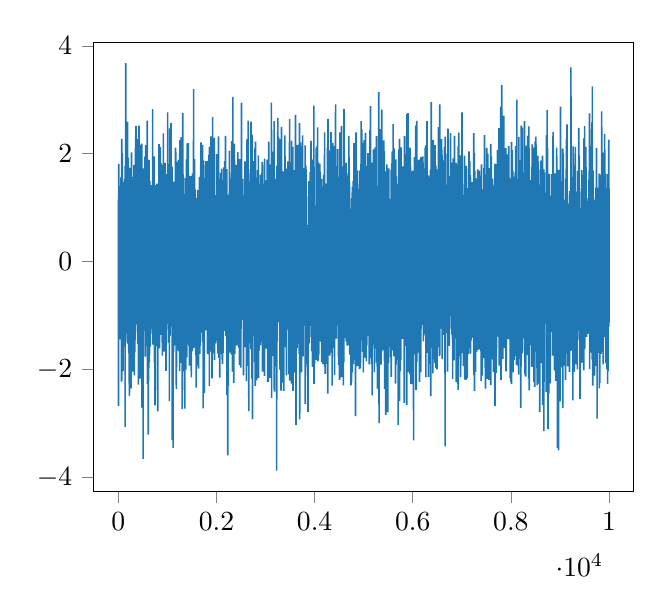 % This file was created by matplotlib2tikz v0.6.17.
\begin{tikzpicture}

\definecolor{color0}{rgb}{0.122,0.467,0.706}

\begin{axis}[
xmin=-499.95, xmax=10498.95,
ymin=-4.252, ymax=4.057,
tick align=outside,
tick pos=left,
x grid style={white!69.02!black},
y grid style={white!69.02!black}
]
\addplot [semithick, color0, forget plot]
table {%
0 -0.28
1 -2.674
2 -0.208
3 -0.148
4 1.155
5 0.528
6 1.813
7 1.309
8 0.233
9 -0.33
10 -0.956
11 -1.417
12 1.173
13 0.055
14 -1.322
15 0.091
16 -0.629
17 1.398
18 -1.106
19 0.328
20 1.18
21 -0.135
22 -1.023
23 0.084
24 -0.229
25 -0.238
26 -0.237
27 -1.442
28 0.018
29 0.115
30 -0.066
31 1.282
32 -0.279
33 -1.376
34 0.465
35 0.279
36 0.912
37 -0.75
38 0.658
39 1.164
40 -0.151
41 0.555
42 -1.18
43 -0.581
44 -0.34
45 -0.929
46 0.641
47 0.682
48 -0.387
49 -0.615
50 0.562
51 1.562
52 0.734
53 0.729
54 1.382
55 0.142
56 -0.833
57 -0.093
58 0.563
59 1.008
60 -0.518
61 -1.067
62 0.853
63 -0.409
64 -2.222
65 -0.038
66 -1.335
67 0.064
68 -2.189
69 -0.526
70 2.276
71 0.277
72 -1.944
73 -1.29
74 -1.178
75 0.756
76 0.67
77 -1.09
78 -1.315
79 -0.715
80 -0.446
81 0.408
82 2.009
83 0.063
84 0.052
85 -0.669
86 0.233
87 -0.681
88 0.321
89 -1.122
90 -0.494
91 -0.731
92 0.669
93 0.605
94 -1.963
95 -0.426
96 -2.031
97 0.474
98 -0.267
99 -0.451
100 0.406
101 -0.153
102 1.472
103 -0.072
104 -0.277
105 0.091
106 0.455
107 0.242
108 0.217
109 -0.31
110 -0.158
111 0.925
112 0.556
113 -1.282
114 -0.305
115 -1.049
116 -0.608
117 -1.067
118 -0.488
119 -0.186
120 0.784
121 0.432
122 -0.627
123 -1.495
124 -0.115
125 0.236
126 1.316
127 1.533
128 -1.347
129 1.238
130 0.99
131 0.307
132 0.131
133 1.206
134 -1.576
135 0.952
136 0.192
137 0.097
138 -3.062
139 0.436
140 0.431
141 1.769
142 -0.07
143 -0.731
144 -0.363
145 0.542
146 -1.336
147 1.237
148 -0.004
149 1.546
150 1.245
151 3.68
152 0.683
153 -0.817
154 2.248
155 0.058
156 -0.564
157 0.172
158 -0.964
159 0.606
160 -0.035
161 -0.424
162 0.918
163 -0.007
164 0.572
165 0.386
166 -0.852
167 -0.843
168 -0.088
169 0.355
170 0.464
171 1.922
172 -0.856
173 0.227
174 0.067
175 1.574
176 0.982
177 -0.063
178 1.984
179 -0.493
180 -0.17
181 -0.511
182 1.908
183 0.149
184 0.562
185 -0.285
186 -1.52
187 0.231
188 2.595
189 -0.616
190 -1.035
191 0.898
192 -0.107
193 1.182
194 -0.988
195 0.836
196 1.04
197 -0.466
198 0.03
199 -0.01
200 -0.447
201 1.922
202 -0.482
203 -0.077
204 -0.003
205 -0.891
206 -0.23
207 0.093
208 0.906
209 -1.402
210 0.904
211 0.131
212 -1.696
213 1.334
214 -0.013
215 0.535
216 -0.054
217 1.457
218 0.578
219 1.065
220 -2.257
221 -0.64
222 0.323
223 -0.581
224 -1.788
225 -2.494
226 -1.565
227 0.529
228 -0.288
229 0.299
230 -0.331
231 0.843
232 -1.595
233 -0.787
234 1.739
235 0.006
236 -0.81
237 0.114
238 0.525
239 -0.324
240 -0.061
241 -0.464
242 0.659
243 -0.434
244 -0.85
245 -1.35
246 0.599
247 -0.776
248 -0.056
249 -0.264
250 0.133
251 -0.755
252 -0.47
253 -0.811
254 -0.358
255 -0.036
256 -0.329
257 0.528
258 1.179
259 -2.35
260 -0.587
261 0.195
262 -1.194
263 0.197
264 -0.042
265 1.426
266 0.076
267 -0.43
268 2.025
269 -0.342
270 1.806
271 1.366
272 0.13
273 0.665
274 1.104
275 0.114
276 -0.621
277 -0.86
278 0.135
279 0.88
280 0.32
281 -0.117
282 1.223
283 -1.23
284 0.291
285 0.114
286 0.213
287 0.357
288 1.434
289 -0.137
290 0.656
291 0.242
292 -0.37
293 0.231
294 -0.088
295 1.397
296 -2.04
297 -0.788
298 -0.58
299 -1.509
300 1.571
301 -0.78
302 -1.248
303 -0.449
304 -0.214
305 -1.666
306 0.334
307 1.063
308 1.274
309 -0.173
310 1.417
311 -0.57
312 -0.812
313 0.27
314 0.415
315 0.459
316 -0.136
317 -1.138
318 1.793
319 -0.912
320 -0.982
321 0.646
322 -0.482
323 -0.449
324 -0.534
325 -0.806
326 -2.109
327 1.049
328 -0.761
329 0.388
330 -0.514
331 0.236
332 0.384
333 0.984
334 -0.754
335 -1.677
336 1.283
337 -1.426
338 -1.454
339 1.479
340 0.147
341 0.08
342 -1.245
343 0.313
344 0.308
345 -1.18
346 2.107
347 -0.074
348 0.65
349 0.348
350 0.31
351 0.33
352 1.939
353 0.307
354 0.619
355 2.318
356 0.093
357 -1.16
358 2.518
359 0.302
360 -0.229
361 -0.7
362 0.438
363 2.225
364 0.147
365 -0.222
366 -0.02
367 -0.73
368 -0.317
369 -0.987
370 0.424
371 0.076
372 0.075
373 -0.433
374 -0.054
375 -0.026
376 -0.378
377 -1.138
378 0.641
379 -0.906
380 -0.177
381 0.324
382 0.857
383 0.7
384 0.868
385 0.202
386 0.054
387 -1.313
388 0.328
389 -0.246
390 0.605
391 0.86
392 -0.997
393 -0.637
394 2.274
395 0.538
396 -1.526
397 -0.066
398 -0.2
399 -0.116
400 1.176
401 0.239
402 0.086
403 0.86
404 -0.116
405 -0.056
406 1.783
407 -2.277
408 0.206
409 0.65
410 -0.661
411 -1.599
412 2.188
413 1.02
414 0.201
415 0.302
416 0.758
417 -0.719
418 0.467
419 2.52
420 -0.03
421 -0.551
422 0.913
423 1.675
424 0.294
425 -0.486
426 -0.434
427 0.026
428 -0.732
429 0.202
430 1.397
431 0.351
432 -0.723
433 0.399
434 -0.288
435 0.768
436 -1.551
437 1.678
438 0.542
439 0.558
440 2.136
441 -2.169
442 2.162
443 -1.622
444 0.065
445 -0.327
446 -1.735
447 0.729
448 -0.334
449 -0.187
450 -0.875
451 -0.717
452 1.868
453 0.604
454 -0.021
455 0.187
456 -1.834
457 -0.333
458 1.884
459 0.152
460 0.198
461 0.183
462 0.3
463 -0.548
464 -0.546
465 0.811
466 1.546
467 0.16
468 0.094
469 1.002
470 0.132
471 -1.125
472 -0.254
473 0.667
474 0.523
475 0.957
476 -0.732
477 2.189
478 0.188
479 -2.704
480 1.008
481 -0.801
482 0.761
483 0.013
484 -1.26
485 0.713
486 1.022
487 0.129
488 0.073
489 -0.279
490 -1.175
491 1.275
492 -0.209
493 0.402
494 -1.143
495 -0.418
496 -1.279
497 0.722
498 -0.627
499 -1.076
500 -0.598
501 0.605
502 -1.063
503 0.913
504 -3.657
505 -1.434
506 0.577
507 -1.213
508 -0.65
509 -0.555
510 -0.886
511 1.187
512 1.73
513 -0.562
514 1.442
515 0.992
516 -0.245
517 0.227
518 -0.269
519 0.455
520 -0.235
521 0.436
522 0.095
523 -0.27
524 -0.39
525 0.104
526 0.691
527 -0.65
528 0.461
529 0.287
530 -0.618
531 0.624
532 0.386
533 -0.557
534 -1.278
535 0.865
536 0.399
537 -0.057
538 -1.218
539 0.1
540 -0.483
541 1.439
542 -0.88
543 1.945
544 -0.055
545 0.43
546 -1.543
547 1.504
548 -1.76
549 -0.136
550 0.736
551 1.347
552 -0.756
553 -1.204
554 0.372
555 1.881
556 -0.916
557 2.159
558 -0.499
559 1.85
560 2.12
561 -1.168
562 0.187
563 0.127
564 1.663
565 -1.223
566 0.521
567 -1.21
568 -1.338
569 0.03
570 -0.466
571 0.388
572 -0.222
573 -1.478
574 1.521
575 0.364
576 -0.921
577 1.213
578 0.31
579 -0.49
580 1.112
581 -1.564
582 0.883
583 0.018
584 0.504
585 0.475
586 0.757
587 -0.192
588 1.387
589 2.612
590 0.858
591 -2.266
592 0.537
593 0.949
594 -0.457
595 -0.143
596 0.237
597 1.179
598 0.095
599 -1.334
600 0.764
601 -0.981
602 1.354
603 0.327
604 -1.286
605 0.559
606 -0.199
607 0.261
608 0.397
609 -3.205
610 -0.653
611 1.303
612 0.418
613 -0.39
614 0.666
615 1.102
616 1.51
617 -2.209
618 1.024
619 -1.195
620 -1.181
621 -0.714
622 -1.967
623 0.058
624 1.886
625 -0.084
626 1.387
627 0.415
628 -0.832
629 -1.86
630 -0.201
631 -0.871
632 1.107
633 0.454
634 0.421
635 0.516
636 -0.808
637 -1.719
638 -0.222
639 1.495
640 0.848
641 0.661
642 0.179
643 -1.576
644 1.067
645 1.166
646 1.13
647 -1.377
648 -1.126
649 0.563
650 0.677
651 0.967
652 0.094
653 1.089
654 -0.177
655 -0.443
656 -1.332
657 -0.677
658 1.168
659 -0.15
660 0.345
661 1.417
662 -0.383
663 -0.314
664 0.655
665 -0.469
666 -0.19
667 -1.232
668 0.936
669 0.169
670 0.57
671 -0.072
672 -0.571
673 1.009
674 -0.903
675 0.797
676 -0.751
677 0.406
678 -1.124
679 0.572
680 0.191
681 -0.229
682 0.171
683 0.022
684 -0.678
685 -0.642
686 -0.419
687 -0.044
688 -1.247
689 0.893
690 0.63
691 0.257
692 -0.614
693 -0.66
694 -0.596
695 0.59
696 -0.35
697 0.376
698 2.825
699 0.077
700 -0.235
701 -0.615
702 -1.54
703 1.053
704 -0.503
705 0.075
706 0.395
707 -0.853
708 0.657
709 1.19
710 -0.531
711 -0.245
712 -0.161
713 -0.941
714 -0.518
715 -1.076
716 1.04
717 0.17
718 0.02
719 1.457
720 -0.255
721 -0.223
722 -0.324
723 -0.518
724 -0.54
725 -0.695
726 1.952
727 -0.493
728 -0.94
729 -1.135
730 0.871
731 -0.057
732 0.5
733 0.507
734 -1.126
735 -0.28
736 -0.833
737 -1.872
738 -0.129
739 -0.319
740 -1.536
741 1.243
742 0.074
743 -0.121
744 -1.602
745 0.345
746 -0.946
747 1.1
748 -2.665
749 -0.817
750 1.417
751 -0.929
752 0.329
753 0.185
754 0.906
755 -0.914
756 1.243
757 -1.019
758 -0.17
759 0.332
760 0.603
761 -1.567
762 0.118
763 -1.219
764 -0.884
765 0.065
766 0.913
767 0.561
768 -0.262
769 0.465
770 -0.724
771 -0.723
772 -1.427
773 -0.788
774 1.155
775 -0.385
776 0.131
777 -0.312
778 -0.235
779 -0.862
780 0.414
781 0.114
782 -0.495
783 0.141
784 0.537
785 0.952
786 1.447
787 -0.364
788 -0.185
789 -0.532
790 -0.372
791 -0.753
792 0.416
793 -0.859
794 1.218
795 0.941
796 0.73
797 -0.535
798 -2.39
799 -1.177
800 -0.119
801 1.401
802 -0.843
803 -2.774
804 -0.209
805 0.33
806 1.128
807 1.171
808 0.721
809 1.383
810 0.553
811 -0.348
812 0.961
813 -0.009
814 0.447
815 -1.175
816 0.089
817 0.681
818 -0.467
819 -0.066
820 -0.356
821 -0.761
822 1.046
823 -0.465
824 -1.026
825 1.623
826 0.871
827 0.016
828 2.179
829 0.062
830 -0.075
831 -0.255
832 0.004
833 1.569
834 -0.119
835 -1.58
836 -0.837
837 -0.521
838 0.355
839 -1.608
840 0.57
841 0.785
842 -0.941
843 0.856
844 2.049
845 -0.479
846 0.955
847 -0.211
848 0.927
849 -0.682
850 0.834
851 0.578
852 -0.36
853 2.123
854 1.281
855 0.729
856 0.551
857 1.201
858 0.216
859 0.934
860 -0.705
861 0.161
862 -0.133
863 -1.264
864 -1.355
865 1.133
866 -0.912
867 0.545
868 0.786
869 0.324
870 1.822
871 -0.576
872 -1.075
873 1.797
874 1.718
875 -0.98
876 -0.167
877 -0.645
878 0.256
879 0.801
880 0.764
881 0.774
882 -0.746
883 -0.077
884 0.113
885 0.356
886 -0.27
887 -0.192
888 -0.612
889 -0.904
890 -0.152
891 1.75
892 -0.491
893 -0.418
894 -0.034
895 -0.213
896 -1.741
897 -0.635
898 -1.158
899 0.45
900 -1.183
901 0.742
902 -1.349
903 1.292
904 -0.284
905 0.608
906 1.628
907 1.449
908 0.473
909 -1.528
910 -0.005
911 0.814
912 0.604
913 0.284
914 1.79
915 0.581
916 0.527
917 2.379
918 -0.651
919 0.974
920 -0.285
921 -0.56
922 0.088
923 -0.201
924 -0.923
925 1.138
926 -0.534
927 -0.428
928 1.199
929 0.994
930 -0.162
931 -1.668
932 0.196
933 1.232
934 -0.875
935 0.866
936 0.386
937 -0.172
938 1.341
939 0.102
940 -0.083
941 0.908
942 -0.09
943 0.074
944 -0.51
945 0.584
946 0.691
947 0.325
948 -1.522
949 -0.131
950 -1.51
951 1.829
952 -0.317
953 1.111
954 -1.38
955 -0.656
956 1.036
957 0.771
958 -0.482
959 -0.709
960 -0.848
961 1.01
962 -0.491
963 0.814
964 1.623
965 -0.65
966 -1.15
967 -0.728
968 -0.528
969 -2.024
970 -0.15
971 -0.214
972 0.846
973 0.593
974 -0.26
975 -0.698
976 0.433
977 0.823
978 0.361
979 -1.093
980 0.38
981 -0.543
982 0.431
983 -1.125
984 -1.11
985 0.47
986 1.046
987 -0.651
988 -1.066
989 -0.144
990 -0.695
991 0.599
992 0.892
993 0.377
994 -0.113
995 -0.065
996 0.679
997 -0.304
998 -1.008
999 0.149
1000 -1.153
1001 0.993
1002 0.074
1003 -0.765
1004 2.766
1005 1.338
1006 0.125
1007 -0.618
1008 1.188
1009 -0.464
1010 -0.19
1011 -0.918
1012 1.748
1013 0.029
1014 0.332
1015 -1.264
1016 1.113
1017 -0.496
1018 0.57
1019 -0.534
1020 -1.156
1021 -1.502
1022 -0.049
1023 0.579
1024 0.067
1025 0.643
1026 0.66
1027 -0.88
1028 -0.502
1029 -0.488
1030 -0.825
1031 -0.415
1032 0.218
1033 -0.562
1034 -0.205
1035 -0.712
1036 -0.088
1037 0.65
1038 0.905
1039 -2.587
1040 0.054
1041 0.7
1042 0.201
1043 1.248
1044 -0.814
1045 -1.247
1046 0.112
1047 0.796
1048 2.468
1049 -1.09
1050 -0.467
1051 0.246
1052 1.533
1053 -1.369
1054 -0.119
1055 1.884
1056 0.752
1057 -0.707
1058 0.41
1059 -0.608
1060 1.2
1061 0.463
1062 0.285
1063 0.599
1064 1.555
1065 -0.031
1066 -0.591
1067 -0.569
1068 0.927
1069 -1.066
1070 0.487
1071 0.64
1072 2.569
1073 0.416
1074 -0.864
1075 0.169
1076 -1.054
1077 1.562
1078 -0.535
1079 1.793
1080 0.83
1081 -0.595
1082 0.379
1083 1.422
1084 0.795
1085 -0.65
1086 0.696
1087 -0.804
1088 1.416
1089 -1.197
1090 1.181
1091 1.17
1092 -1.206
1093 -0.88
1094 1.756
1095 -0.794
1096 -0.961
1097 0.443
1098 -0.477
1099 -3.309
1100 1.461
1101 0.271
1102 0.076
1103 -0.283
1104 -1.645
1105 -0.067
1106 0.042
1107 0.699
1108 0.55
1109 1.479
1110 -0.214
1111 0.26
1112 -0.114
1113 -0.507
1114 0.274
1115 0.356
1116 -3.451
1117 0.664
1118 0.675
1119 -0.343
1120 -0.966
1121 -0.002
1122 -1.017
1123 0.174
1124 -1.676
1125 0.943
1126 -1.255
1127 1.481
1128 0.54
1129 0.765
1130 -0.984
1131 -0.199
1132 0.207
1133 0.649
1134 -0.115
1135 0.706
1136 -0.266
1137 1.304
1138 0.239
1139 -0.259
1140 0.779
1141 -0.865
1142 -0.666
1143 -0.877
1144 0.161
1145 1.172
1146 -0.415
1147 -1.231
1148 0.803
1149 0.084
1150 -1.517
1151 -1.01
1152 0.201
1153 0.715
1154 -0.082
1155 0.171
1156 -0.601
1157 1.135
1158 1.089
1159 -1.551
1160 0.45
1161 -0.171
1162 1.405
1163 -0.468
1164 2.115
1165 1.05
1166 -0.441
1167 -1.311
1168 1.851
1169 -1.339
1170 -1.041
1171 -0.644
1172 2.03
1173 0.744
1174 -0.233
1175 -0.727
1176 -0.007
1177 0.777
1178 -0.586
1179 0.426
1180 -2.273
1181 -0.36
1182 -2.364
1183 0.291
1184 -0.76
1185 -0.415
1186 -1.953
1187 -0.443
1188 -0.757
1189 -0.036
1190 0.258
1191 0.073
1192 -1.632
1193 -1.458
1194 -1.529
1195 0.665
1196 -1.464
1197 -0.952
1198 1.849
1199 -1.519
1200 0.367
1201 0.531
1202 0.367
1203 -0.324
1204 0.471
1205 0.186
1206 -0.803
1207 0.93
1208 -0.304
1209 -0.31
1210 -0.478
1211 0.906
1212 -1.091
1213 -0.976
1214 -0.571
1215 -1.502
1216 1.141
1217 1.363
1218 -0.55
1219 -0.29
1220 -0.106
1221 0.319
1222 0.617
1223 -0.034
1224 1.049
1225 1.041
1226 -0.729
1227 1.884
1228 0.866
1229 0.152
1230 -1.657
1231 -0.974
1232 -0.184
1233 -0.821
1234 -1.279
1235 -0.145
1236 0.657
1237 0.054
1238 -0.254
1239 -1.375
1240 0.593
1241 0.725
1242 1.283
1243 -0.753
1244 -0.698
1245 -0.248
1246 1.126
1247 1.077
1248 -2.031
1249 2.009
1250 -0.75
1251 0.91
1252 -0.905
1253 -0.667
1254 2.252
1255 -0.781
1256 0.256
1257 -0.083
1258 -1.841
1259 -0.495
1260 -0.394
1261 -1.432
1262 0.514
1263 0.086
1264 0.329
1265 -0.171
1266 0.812
1267 -0.925
1268 1.42
1269 0.149
1270 -1.29
1271 -0.791
1272 1.675
1273 1.215
1274 1.247
1275 -0.787
1276 0.711
1277 -0.544
1278 0.441
1279 0.737
1280 -1.877
1281 2.307
1282 -0.325
1283 0.87
1284 -0.563
1285 -0.397
1286 0.538
1287 -0.42
1288 -0.635
1289 -0.947
1290 1.631
1291 -1.436
1292 -0.6
1293 0.796
1294 -0.751
1295 0.121
1296 -0.214
1297 -1.084
1298 1.155
1299 -1.93
1300 -2.728
1301 -1.19
1302 0.878
1303 -1.262
1304 0.118
1305 0.061
1306 -0.842
1307 0.801
1308 0.271
1309 0.6
1310 -0.795
1311 2.758
1312 1.001
1313 -0.113
1314 0.016
1315 0.463
1316 -1.502
1317 -0.636
1318 1.619
1319 -0.811
1320 -0.395
1321 0.922
1322 1.221
1323 -2.034
1324 0.341
1325 1.244
1326 0.426
1327 -0.77
1328 0.126
1329 -1.631
1330 -1.15
1331 -0.478
1332 0.287
1333 -1.484
1334 -0.156
1335 -0.788
1336 -0.058
1337 -1.123
1338 -0.55
1339 -0.934
1340 0.125
1341 -1.061
1342 0.305
1343 -0.872
1344 1.253
1345 0.466
1346 1.158
1347 -0.46
1348 1.257
1349 0.129
1350 -2.217
1351 0.396
1352 0.535
1353 -2.382
1354 0.746
1355 -0.696
1356 -2.723
1357 0.796
1358 0.127
1359 0.874
1360 -0.454
1361 1.447
1362 1.445
1363 1.552
1364 -0.642
1365 0.133
1366 0.265
1367 0.352
1368 0.088
1369 1.348
1370 -0.667
1371 1.514
1372 0.494
1373 0.768
1374 -2.0
1375 0.656
1376 1.368
1377 -0.078
1378 0.398
1379 0.248
1380 0.479
1381 -0.529
1382 1.068
1383 -1.578
1384 0.964
1385 -0.083
1386 1.894
1387 1.232
1388 -0.905
1389 0.226
1390 0.361
1391 0.303
1392 1.389
1393 1.235
1394 -0.505
1395 -1.273
1396 -1.775
1397 0.105
1398 0.12
1399 0.198
1400 -0.911
1401 -0.897
1402 1.798
1403 0.758
1404 -0.764
1405 2.19
1406 0.99
1407 0.189
1408 0.386
1409 -0.208
1410 0.153
1411 0.447
1412 -0.461
1413 0.386
1414 -0.845
1415 -1.308
1416 0.523
1417 -0.509
1418 -0.353
1419 1.082
1420 0.553
1421 -1.495
1422 0.797
1423 -1.525
1424 0.955
1425 2.203
1426 1.804
1427 -0.852
1428 0.908
1429 1.612
1430 0.012
1431 -1.023
1432 -1.461
1433 -0.695
1434 0.423
1435 1.076
1436 -1.555
1437 -0.545
1438 1.249
1439 1.57
1440 0.081
1441 0.654
1442 1.124
1443 -1.571
1444 1.214
1445 0.59
1446 0.192
1447 -1.928
1448 -0.576
1449 0.104
1450 -0.234
1451 0.177
1452 0.066
1453 -1.423
1454 1.294
1455 1.142
1456 1.398
1457 0.438
1458 -0.383
1459 -1.748
1460 0.329
1461 0.96
1462 -0.19
1463 -1.92
1464 1.445
1465 -0.047
1466 -0.465
1467 0.031
1468 -0.015
1469 1.587
1470 0.198
1471 -1.427
1472 -0.105
1473 0.007
1474 0.375
1475 0.488
1476 0.957
1477 0.295
1478 -0.541
1479 -0.609
1480 0.864
1481 0.506
1482 -1.234
1483 -1.255
1484 0.054
1485 -1.568
1486 -0.892
1487 -2.145
1488 -0.271
1489 0.53
1490 0.488
1491 0.29
1492 0.537
1493 0.521
1494 0.475
1495 -0.487
1496 -1.664
1497 -0.28
1498 -0.889
1499 0.29
1500 -1.09
1501 0.248
1502 1.46
1503 1.175
1504 -0.067
1505 -1.19
1506 -1.654
1507 -1.112
1508 -0.922
1509 0.401
1510 1.629
1511 0.591
1512 -0.25
1513 -1.103
1514 0.645
1515 -1.507
1516 1.282
1517 -0.015
1518 0.78
1519 -0.986
1520 -0.312
1521 0.841
1522 0.544
1523 0.223
1524 -0.954
1525 1.411
1526 0.341
1527 0.937
1528 0.26
1529 -1.601
1530 1.772
1531 0.168
1532 -0.856
1533 3.195
1534 1.237
1535 -0.535
1536 -0.864
1537 0.006
1538 1.064
1539 -0.115
1540 -1.592
1541 -0.136
1542 -0.639
1543 -0.27
1544 -0.908
1545 -1.046
1546 0.523
1547 0.645
1548 0.001
1549 -1.321
1550 -1.215
1551 1.9
1552 0.568
1553 -0.629
1554 -0.23
1555 0.772
1556 0.833
1557 -0.124
1558 0.499
1559 1.116
1560 -0.218
1561 -1.082
1562 -0.715
1563 -0.95
1564 0.202
1565 -0.736
1566 0.306
1567 -0.825
1568 -0.926
1569 0.551
1570 1.337
1571 -0.449
1572 -0.727
1573 1.156
1574 0.039
1575 0.179
1576 -1.732
1577 -0.893
1578 -0.02
1579 -0.351
1580 -1.374
1581 -0.616
1582 0.393
1583 -0.857
1584 0.063
1585 -2.335
1586 0.448
1587 1.093
1588 0.687
1589 -1.48
1590 0.877
1591 -0.723
1592 -1.929
1593 -0.742
1594 -0.751
1595 -0.973
1596 1.053
1597 0.85
1598 -1.853
1599 -0.697
1600 -1.128
1601 1.014
1602 -0.019
1603 -0.043
1604 -0.532
1605 -0.031
1606 1.18
1607 -0.744
1608 0.624
1609 0.393
1610 -1.537
1611 -0.766
1612 0.549
1613 0.156
1614 0.623
1615 -0.508
1616 0.677
1617 -1.015
1618 -0.726
1619 -0.929
1620 0.236
1621 -0.931
1622 1.177
1623 1.33
1624 -0.616
1625 -0.278
1626 -0.239
1627 -0.349
1628 -0.267
1629 -0.22
1630 1.132
1631 -0.468
1632 -1.982
1633 0.004
1634 -0.339
1635 -1.333
1636 0.318
1637 0.088
1638 0.319
1639 0.965
1640 0.414
1641 -0.202
1642 -0.406
1643 -0.882
1644 0.164
1645 -0.547
1646 -0.747
1647 -1.549
1648 -1.571
1649 1.192
1650 0.91
1651 0.576
1652 -1.347
1653 -0.033
1654 0.489
1655 1.57
1656 1.158
1657 0.985
1658 -0.722
1659 -0.23
1660 -0.497
1661 -1.71
1662 -1.554
1663 -0.856
1664 0.36
1665 0.845
1666 0.083
1667 -0.045
1668 -1.551
1669 0.716
1670 0.157
1671 1.073
1672 -0.075
1673 -0.773
1674 -0.837
1675 -0.781
1676 1.246
1677 -0.585
1678 1.806
1679 0.269
1680 -0.511
1681 -0.174
1682 -0.612
1683 -0.078
1684 1.343
1685 2.209
1686 -0.127
1687 1.881
1688 1.336
1689 -1.313
1690 -1.231
1691 0.935
1692 -0.151
1693 -0.965
1694 0.006
1695 1.918
1696 -1.316
1697 -0.08
1698 -0.08
1699 -1.281
1700 -0.62
1701 -0.21
1702 -0.402
1703 -0.032
1704 1.858
1705 1.0
1706 -0.056
1707 1.112
1708 0.478
1709 1.037
1710 1.894
1711 -0.595
1712 0.405
1713 0.706
1714 -1.248
1715 -1.189
1716 2.166
1717 0.193
1718 -0.864
1719 -1.482
1720 -0.818
1721 0.133
1722 0.595
1723 0.332
1724 -0.701
1725 -0.566
1726 1.359
1727 0.375
1728 -2.721
1729 1.092
1730 -0.419
1731 1.413
1732 1.158
1733 -1.134
1734 1.812
1735 -1.498
1736 -0.037
1737 1.879
1738 -1.109
1739 1.789
1740 0.627
1741 -0.929
1742 0.579
1743 1.199
1744 0.205
1745 0.203
1746 -0.883
1747 0.804
1748 0.126
1749 -1.575
1750 -2.438
1751 -1.934
1752 1.548
1753 0.203
1754 -0.957
1755 -0.697
1756 0.753
1757 -0.077
1758 -0.016
1759 -0.62
1760 0.248
1761 0.39
1762 0.637
1763 0.278
1764 -0.023
1765 -0.694
1766 -0.364
1767 0.307
1768 0.335
1769 0.355
1770 0.042
1771 0.859
1772 1.052
1773 -0.506
1774 -0.95
1775 0.192
1776 -0.109
1777 -0.869
1778 -0.458
1779 0.505
1780 0.64
1781 -0.744
1782 0.467
1783 -0.724
1784 0.301
1785 -0.45
1786 1.865
1787 -1.218
1788 0.053
1789 1.217
1790 1.145
1791 0.164
1792 -1.276
1793 1.731
1794 -0.176
1795 1.478
1796 -0.549
1797 1.515
1798 1.827
1799 -1.028
1800 1.472
1801 -0.371
1802 1.121
1803 0.332
1804 -0.145
1805 0.432
1806 -0.726
1807 0.47
1808 -0.149
1809 -0.133
1810 0.044
1811 0.048
1812 -0.491
1813 0.549
1814 -1.657
1815 -0.176
1816 -1.415
1817 -1.693
1818 -1.466
1819 -1.029
1820 1.866
1821 -0.809
1822 0.273
1823 -0.721
1824 0.184
1825 -1.01
1826 0.624
1827 -1.714
1828 0.14
1829 -0.889
1830 -1.683
1831 1.16
1832 1.516
1833 0.688
1834 0.463
1835 0.631
1836 -0.524
1837 0.684
1838 -1.243
1839 0.24
1840 0.949
1841 -1.437
1842 -1.104
1843 0.667
1844 -0.164
1845 -1.136
1846 0.967
1847 1.979
1848 0.062
1849 0.28
1850 -0.55
1851 -0.718
1852 1.69
1853 -0.379
1854 -0.681
1855 -2.307
1856 -0.5
1857 0.15
1858 2.126
1859 0.189
1860 1.855
1861 1.563
1862 -0.937
1863 0.989
1864 -0.923
1865 0.98
1866 0.534
1867 0.829
1868 0.357
1869 -0.744
1870 0.589
1871 -1.002
1872 -0.884
1873 -0.682
1874 0.654
1875 -1.163
1876 -0.375
1877 -0.286
1878 0.057
1879 -0.924
1880 -1.632
1881 -0.795
1882 0.344
1883 0.721
1884 -1.669
1885 0.28
1886 0.496
1887 2.322
1888 -0.332
1889 0.233
1890 -0.697
1891 -0.207
1892 -0.947
1893 0.174
1894 0.178
1895 -0.908
1896 -0.477
1897 -0.348
1898 0.657
1899 1.156
1900 -0.227
1901 -1.093
1902 -0.534
1903 0.546
1904 0.416
1905 -0.795
1906 0.972
1907 0.798
1908 -0.415
1909 -2.162
1910 0.179
1911 0.884
1912 2.114
1913 1.08
1914 -0.498
1915 0.707
1916 -1.065
1917 0.509
1918 -0.835
1919 -0.388
1920 0.879
1921 2.683
1922 -0.551
1923 1.135
1924 -1.26
1925 0.726
1926 -0.643
1927 0.801
1928 -1.622
1929 1.599
1930 0.264
1931 1.573
1932 0.179
1933 -0.087
1934 1.864
1935 0.091
1936 0.928
1937 0.619
1938 -0.035
1939 0.142
1940 1.913
1941 0.852
1942 0.284
1943 -1.7
1944 -1.558
1945 0.034
1946 0.15
1947 0.126
1948 0.498
1949 -0.652
1950 -0.521
1951 -1.683
1952 -0.269
1953 2.296
1954 0.238
1955 1.132
1956 0.185
1957 -1.414
1958 -0.027
1959 -0.983
1960 -1.819
1961 0.023
1962 -0.527
1963 -0.626
1964 0.537
1965 -0.688
1966 0.72
1967 0.283
1968 -0.918
1969 0.124
1970 -1.061
1971 1.234
1972 -0.901
1973 0.15
1974 -0.268
1975 -0.593
1976 0.715
1977 -0.307
1978 -0.953
1979 -0.209
1980 0.34
1981 -1.332
1982 -0.295
1983 0.61
1984 -1.008
1985 0.678
1986 -0.167
1987 -0.952
1988 -1.516
1989 -0.29
1990 -0.509
1991 -0.063
1992 -1.46
1993 0.845
1994 0.535
1995 -0.131
1996 0.798
1997 -1.257
1998 -1.268
1999 0.101
2000 0.084
2001 -0.546
2002 1.979
2003 1.991
2004 -0.108
2005 0.096
2006 -1.23
2007 0.204
2008 0.168
2009 0.654
2010 1.097
2011 0.377
2012 -0.425
2013 -0.052
2014 0.219
2015 -1.39
2016 1.904
2017 1.76
2018 -1.444
2019 0.851
2020 1.465
2021 -0.284
2022 1.18
2023 -0.575
2024 -0.768
2025 0.579
2026 -0.013
2027 1.625
2028 -1.703
2029 -0.018
2030 0.364
2031 -0.523
2032 -1.593
2033 -1.024
2034 -1.625
2035 -0.239
2036 -0.024
2037 -0.836
2038 -0.938
2039 -0.008
2040 1.51
2041 2.323
2042 -0.269
2043 -0.287
2044 -0.498
2045 -0.634
2046 -0.221
2047 0.384
2048 -0.831
2049 0.218
2050 -1.685
2051 0.246
2052 -1.782
2053 -0.842
2054 -1.706
2055 1.471
2056 -1.177
2057 0.499
2058 -0.587
2059 0.838
2060 1.539
2061 -0.555
2062 -1.496
2063 1.187
2064 -1.566
2065 -1.539
2066 -0.8
2067 -2.15
2068 -1.238
2069 -0.33
2070 0.085
2071 -1.397
2072 0.323
2073 -0.64
2074 0.438
2075 -0.057
2076 -1.709
2077 -0.624
2078 -0.946
2079 -0.87
2080 -0.018
2081 0.435
2082 0.326
2083 -0.419
2084 -0.291
2085 -1.636
2086 0.047
2087 1.651
2088 -1.289
2089 -0.451
2090 0.937
2091 0.98
2092 0.219
2093 0.502
2094 1.013
2095 0.334
2096 -0.785
2097 1.202
2098 -0.56
2099 0.633
2100 -0.72
2101 0.702
2102 -0.473
2103 -0.982
2104 -0.698
2105 -1.027
2106 -0.101
2107 1.723
2108 1.25
2109 0.661
2110 0.579
2111 0.346
2112 0.498
2113 -0.58
2114 -0.929
2115 -0.604
2116 0.633
2117 -1.817
2118 0.034
2119 0.222
2120 -0.366
2121 -0.126
2122 -1.893
2123 -1.416
2124 1.045
2125 -1.072
2126 0.86
2127 -0.925
2128 -1.194
2129 -0.409
2130 -0.245
2131 0.565
2132 -1.164
2133 -0.54
2134 -1.691
2135 0.958
2136 -0.329
2137 0.333
2138 -0.844
2139 -0.368
2140 1.513
2141 0.692
2142 0.004
2143 0.529
2144 -0.707
2145 -0.691
2146 0.183
2147 1.038
2148 -0.184
2149 -0.14
2150 1.746
2151 -0.075
2152 -0.798
2153 -0.412
2154 -0.313
2155 1.36
2156 0.219
2157 0.736
2158 -1.285
2159 -0.276
2160 -0.651
2161 0.811
2162 0.383
2163 -1.266
2164 -1.212
2165 -0.378
2166 0.4
2167 1.861
2168 0.473
2169 -0.135
2170 -0.048
2171 -0.22
2172 1.607
2173 -0.241
2174 -0.242
2175 1.548
2176 1.368
2177 -0.354
2178 1.302
2179 0.699
2180 -1.098
2181 -0.685
2182 -0.242
2183 2.331
2184 0.68
2185 0.475
2186 1.145
2187 -0.32
2188 -0.25
2189 -1.379
2190 0.828
2191 -0.768
2192 0.351
2193 0.506
2194 1.716
2195 1.206
2196 0.084
2197 0.521
2198 -0.487
2199 0.762
2200 0.298
2201 0.539
2202 -0.753
2203 0.162
2204 -0.938
2205 0.352
2206 0.256
2207 -1.71
2208 1.716
2209 -0.253
2210 -0.276
2211 0.519
2212 0.469
2213 -0.06
2214 -2.471
2215 -1.385
2216 0.773
2217 -0.398
2218 0.527
2219 -2.008
2220 0.608
2221 1.01
2222 -0.054
2223 -0.457
2224 1.238
2225 -1.514
2226 -0.67
2227 -1.776
2228 -1.087
2229 -0.176
2230 -3.591
2231 -0.811
2232 0.797
2233 -0.453
2234 0.927
2235 -0.689
2236 0.093
2237 0.245
2238 -2.301
2239 -0.745
2240 -0.844
2241 0.034
2242 0.825
2243 0.046
2244 0.489
2245 0.567
2246 -1.558
2247 -1.017
2248 0.252
2249 0.124
2250 -0.651
2251 -0.102
2252 -0.559
2253 0.57
2254 0.596
2255 -0.555
2256 0.875
2257 -1.471
2258 -0.255
2259 -0.345
2260 1.261
2261 -0.506
2262 0.588
2263 2.058
2264 0.275
2265 -0.842
2266 -0.222
2267 -0.7
2268 1.177
2269 0.358
2270 -0.301
2271 0.604
2272 -0.334
2273 -1.688
2274 0.603
2275 -0.665
2276 0.64
2277 0.069
2278 -1.662
2279 -1.542
2280 0.812
2281 0.951
2282 0.748
2283 1.204
2284 -1.127
2285 0.571
2286 -0.06
2287 -0.355
2288 -0.355
2289 0.718
2290 0.915
2291 0.847
2292 -1.376
2293 -0.089
2294 -0.841
2295 1.373
2296 0.349
2297 -0.558
2298 0.734
2299 -0.556
2300 -0.992
2301 0.509
2302 0.81
2303 -0.063
2304 -1.721
2305 1.542
2306 0.342
2307 -0.593
2308 -0.194
2309 -0.262
2310 2.234
2311 0.214
2312 -0.082
2313 -0.438
2314 -1.24
2315 0.98
2316 -1.076
2317 -0.947
2318 -1.641
2319 1.707
2320 0.144
2321 1.091
2322 -0.465
2323 -0.121
2324 -0.128
2325 -2.037
2326 -0.604
2327 0.355
2328 0.491
2329 -0.91
2330 -1.364
2331 -0.555
2332 -0.526
2333 1.313
2334 3.052
2335 0.649
2336 -0.776
2337 -0.789
2338 0.101
2339 -0.007
2340 1.636
2341 -0.835
2342 -0.094
2343 0.83
2344 0.756
2345 -1.86
2346 -1.351
2347 -0.61
2348 0.721
2349 -0.1
2350 1.5
2351 0.119
2352 -2.245
2353 0.463
2354 -0.377
2355 -1.347
2356 -0.56
2357 1.217
2358 -1.343
2359 0.125
2360 -0.024
2361 0.841
2362 0.186
2363 -1.194
2364 0.38
2365 2.185
2366 -0.105
2367 1.133
2368 -0.077
2369 0.633
2370 0.921
2371 1.043
2372 -1.71
2373 0.734
2374 1.199
2375 -0.873
2376 0.404
2377 -0.923
2378 -0.178
2379 -0.072
2380 0.049
2381 0.577
2382 1.64
2383 -0.391
2384 -1.442
2385 1.218
2386 0.961
2387 -0.166
2388 -1.254
2389 1.379
2390 1.328
2391 0.385
2392 1.429
2393 -0.163
2394 -0.93
2395 0.496
2396 -0.705
2397 1.793
2398 1.102
2399 -0.612
2400 -1.123
2401 1.645
2402 0.623
2403 1.092
2404 0.773
2405 1.31
2406 0.734
2407 -1.395
2408 -0.073
2409 0.629
2410 -1.224
2411 1.27
2412 -0.773
2413 -1.556
2414 -0.364
2415 1.333
2416 -0.692
2417 0.405
2418 0.217
2419 -0.625
2420 -1.39
2421 -0.267
2422 -0.229
2423 -0.515
2424 1.343
2425 -1.352
2426 -0.378
2427 -0.082
2428 -0.301
2429 0.719
2430 0.678
2431 0.595
2432 -0.539
2433 0.375
2434 0.617
2435 1.76
2436 2.03
2437 -0.544
2438 -0.039
2439 -0.421
2440 -0.166
2441 -0.728
2442 -1.205
2443 -0.978
2444 -1.538
2445 0.903
2446 -1.316
2447 -0.357
2448 -1.518
2449 1.536
2450 -0.239
2451 0.062
2452 -0.239
2453 0.605
2454 -0.64
2455 -1.371
2456 1.258
2457 -1.123
2458 -0.502
2459 -1.594
2460 -1.55
2461 -0.297
2462 -1.264
2463 -0.201
2464 -0.309
2465 -0.902
2466 -1.916
2467 -0.861
2468 0.684
2469 -0.712
2470 -0.459
2471 -0.734
2472 1.902
2473 1.468
2474 -0.537
2475 0.541
2476 -1.284
2477 -0.584
2478 -0.759
2479 -0.737
2480 -0.043
2481 -0.422
2482 -0.345
2483 0.984
2484 -0.118
2485 -1.139
2486 -1.315
2487 -1.148
2488 0.231
2489 -0.767
2490 0.199
2491 -1.404
2492 0.509
2493 0.846
2494 1.153
2495 0.919
2496 0.694
2497 -1.963
2498 -0.804
2499 -0.696
2500 -0.308
2501 0.681
2502 -0.499
2503 1.61
2504 0.416
2505 -0.571
2506 0.753
2507 -0.789
2508 0.624
2509 2.949
2510 0.123
2511 1.388
2512 -0.897
2513 0.98
2514 -0.263
2515 -1.078
2516 0.666
2517 -0.852
2518 -0.435
2519 1.072
2520 -0.463
2521 0.476
2522 -0.286
2523 0.804
2524 -0.495
2525 -0.297
2526 0.659
2527 0.412
2528 -0.859
2529 -0.186
2530 -0.892
2531 0.256
2532 1.108
2533 1.533
2534 0.25
2535 -0.517
2536 0.266
2537 -0.855
2538 0.714
2539 0.498
2540 -0.002
2541 1.149
2542 0.199
2543 1.159
2544 -0.171
2545 1.184
2546 -0.632
2547 1.229
2548 -1.673
2549 -0.068
2550 0.649
2551 -2.106
2552 -0.522
2553 0.989
2554 0.155
2555 -0.235
2556 -0.106
2557 0.005
2558 -0.436
2559 -0.026
2560 0.325
2561 0.897
2562 0.328
2563 -0.663
2564 -0.497
2565 -0.377
2566 -0.836
2567 1.099
2568 0.444
2569 -1.447
2570 -0.388
2571 -0.292
2572 -1.586
2573 1.536
2574 0.715
2575 -0.179
2576 0.877
2577 0.285
2578 0.243
2579 -0.901
2580 0.996
2581 1.858
2582 -0.784
2583 0.785
2584 -0.305
2585 -0.375
2586 -0.447
2587 -0.033
2588 1.104
2589 -0.588
2590 0.419
2591 -0.115
2592 -1.254
2593 1.537
2594 1.226
2595 0.508
2596 1.549
2597 -0.774
2598 -0.096
2599 -0.305
2600 0.456
2601 -0.166
2602 0.244
2603 0.632
2604 0.909
2605 -0.082
2606 0.085
2607 -0.938
2608 -1.022
2609 -2.213
2610 -0.377
2611 0.361
2612 1.408
2613 -0.365
2614 0.336
2615 -1.011
2616 -0.336
2617 -0.244
2618 -1.407
2619 0.692
2620 2.267
2621 2.092
2622 -0.065
2623 -1.933
2624 -1.148
2625 -1.088
2626 0.347
2627 1.024
2628 0.242
2629 -0.662
2630 1.368
2631 1.004
2632 -0.158
2633 0.776
2634 -0.392
2635 0.63
2636 0.329
2637 -0.035
2638 0.581
2639 -1.368
2640 0.884
2641 1.643
2642 0.587
2643 -0.407
2644 0.125
2645 2.615
2646 -1.562
2647 0.692
2648 0.026
2649 -1.24
2650 -0.14
2651 1.719
2652 -0.992
2653 1.016
2654 -0.119
2655 1.4
2656 0.456
2657 -0.541
2658 -1.112
2659 -2.77
2660 -0.281
2661 0.032
2662 0.075
2663 1.09
2664 1.314
2665 -1.059
2666 -0.651
2667 0.075
2668 -0.456
2669 -0.044
2670 -1.393
2671 -0.838
2672 1.146
2673 0.463
2674 0.515
2675 -1.126
2676 -0.657
2677 1.483
2678 -0.125
2679 -0.713
2680 0.555
2681 -1.508
2682 0.039
2683 -0.233
2684 -0.423
2685 0.921
2686 0.648
2687 -0.555
2688 -1.326
2689 -0.367
2690 -0.773
2691 0.765
2692 -0.505
2693 -0.222
2694 1.33
2695 1.191
2696 0.835
2697 1.635
2698 0.276
2699 -1.276
2700 -0.991
2701 -0.453
2702 -0.982
2703 -1.628
2704 2.596
2705 -0.584
2706 -0.585
2707 1.502
2708 -0.472
2709 0.891
2710 -0.547
2711 1.725
2712 1.999
2713 -0.78
2714 -0.472
2715 -1.097
2716 1.997
2717 -0.434
2718 1.722
2719 -0.355
2720 0.056
2721 1.221
2722 -0.339
2723 -1.22
2724 2.353
2725 -2.168
2726 0.336
2727 -1.193
2728 0.175
2729 -2.043
2730 -0.365
2731 0.431
2732 -1.071
2733 -1.587
2734 -2.919
2735 0.783
2736 0.28
2737 -0.225
2738 -0.874
2739 1.303
2740 -0.728
2741 -0.476
2742 -0.585
2743 0.652
2744 -1.232
2745 -1.31
2746 -0.632
2747 0.069
2748 1.351
2749 -0.057
2750 -0.302
2751 0.611
2752 -1.354
2753 -1.03
2754 1.172
2755 0.065
2756 -0.153
2757 -1.382
2758 -0.309
2759 1.177
2760 -1.221
2761 -0.125
2762 0.051
2763 0.811
2764 1.861
2765 -0.101
2766 -0.533
2767 -0.95
2768 -0.554
2769 -0.343
2770 -0.318
2771 -1.072
2772 -0.55
2773 -0.268
2774 -0.879
2775 -0.693
2776 0.121
2777 -0.295
2778 0.955
2779 -0.921
2780 -1.86
2781 0.096
2782 0.268
2783 -1.112
2784 0.501
2785 -0.501
2786 2.098
2787 1.24
2788 -2.309
2789 -1.986
2790 0.148
2791 0.465
2792 0.158
2793 0.944
2794 -0.664
2795 2.224
2796 -2.152
2797 1.599
2798 -1.708
2799 0.515
2800 0.425
2801 -0.256
2802 -0.923
2803 1.432
2804 0.151
2805 0.727
2806 0.748
2807 -0.126
2808 0.891
2809 0.7
2810 -0.651
2811 0.721
2812 -0.19
2813 1.561
2814 0.037
2815 -2.201
2816 0.477
2817 -0.92
2818 -0.987
2819 1.424
2820 0.079
2821 0.075
2822 1.136
2823 1.036
2824 1.422
2825 -0.053
2826 -0.07
2827 -0.23
2828 0.25
2829 -0.061
2830 -1.047
2831 1.077
2832 -0.193
2833 0.711
2834 0.242
2835 -0.328
2836 -0.32
2837 -1.668
2838 0.938
2839 1.662
2840 -0.386
2841 1.695
2842 1.257
2843 -2.158
2844 -1.873
2845 -0.728
2846 -0.844
2847 -0.139
2848 1.642
2849 -0.294
2850 -0.493
2851 0.542
2852 0.724
2853 1.969
2854 0.197
2855 0.056
2856 -0.202
2857 0.269
2858 -2.154
2859 0.581
2860 0.024
2861 0.721
2862 -1.466
2863 0.193
2864 -0.498
2865 1.081
2866 -0.6
2867 -1.651
2868 -0.692
2869 -0.318
2870 -0.397
2871 1.28
2872 0.264
2873 -1.168
2874 0.921
2875 -0.25
2876 0.19
2877 -1.004
2878 -1.091
2879 -0.087
2880 1.222
2881 0.377
2882 -0.46
2883 -0.523
2884 -0.721
2885 0.271
2886 1.438
2887 0.327
2888 1.074
2889 -1.494
2890 -0.036
2891 0.717
2892 -1.1
2893 -0.739
2894 -1.063
2895 -1.547
2896 -0.633
2897 -0.129
2898 1.614
2899 -0.082
2900 -0.645
2901 0.35
2902 1.048
2903 0.389
2904 0.489
2905 -0.165
2906 0.256
2907 0.796
2908 0.371
2909 -0.165
2910 -0.232
2911 0.659
2912 -0.308
2913 -0.259
2914 0.222
2915 0.773
2916 0.269
2917 0.528
2918 0.828
2919 0.609
2920 -0.445
2921 0.46
2922 0.531
2923 0.389
2924 -0.999
2925 -1.298
2926 1.639
2927 0.099
2928 -0.217
2929 -0.132
2930 0.049
2931 0.377
2932 1.848
2933 0.519
2934 -1.045
2935 0.779
2936 -0.506
2937 1.79
2938 -2.04
2939 0.709
2940 -0.342
2941 -0.28
2942 -0.648
2943 -0.733
2944 0.229
2945 -0.794
2946 0.354
2947 0.972
2948 -1.662
2949 -0.328
2950 1.32
2951 -0.253
2952 -0.224
2953 0.414
2954 0.233
2955 -0.853
2956 0.816
2957 1.344
2958 0.798
2959 -0.847
2960 -0.072
2961 -0.5
2962 -0.907
2963 -0.683
2964 -1.46
2965 1.249
2966 0.212
2967 -0.482
2968 -0.288
2969 -1.843
2970 -0.366
2971 -1.466
2972 0.186
2973 -1.17
2974 0.644
2975 1.443
2976 -0.933
2977 -2.119
2978 -1.374
2979 1.291
2980 0.535
2981 1.908
2982 0.191
2983 0.373
2984 -1.101
2985 -1.512
2986 -1.491
2987 -0.975
2988 0.71
2989 -0.894
2990 1.247
2991 0.734
2992 0.392
2993 0.589
2994 0.122
2995 -0.085
2996 -0.436
2997 0.552
2998 -0.006
2999 -0.598
3000 -0.36
3001 -0.753
3002 0.738
3003 -1.61
3004 -0.051
3005 0.861
3006 0.788
3007 -0.666
3008 -0.673
3009 -0.772
3010 -0.129
3011 1.508
3012 -0.427
3013 -1.43
3014 1.058
3015 -1.541
3016 0.717
3017 0.916
3018 -0.621
3019 -0.174
3020 -0.99
3021 -0.54
3022 -1.597
3023 0.613
3024 0.723
3025 0.187
3026 -1.372
3027 -1.07
3028 -0.945
3029 1.223
3030 0.563
3031 -1.148
3032 -0.687
3033 0.658
3034 1.891
3035 -1.283
3036 -1.31
3037 0.935
3038 0.292
3039 1.556
3040 0.601
3041 -0.018
3042 0.351
3043 -0.189
3044 -0.472
3045 -0.038
3046 -2.229
3047 0.147
3048 -1.033
3049 -0.148
3050 0.745
3051 -1.775
3052 0.304
3053 -0.728
3054 -2.235
3055 1.191
3056 -1.323
3057 0.826
3058 0.854
3059 -0.401
3060 0.407
3061 0.38
3062 -0.936
3063 0.119
3064 1.541
3065 2.222
3066 -0.768
3067 -0.19
3068 -0.295
3069 1.393
3070 1.062
3071 -0.606
3072 -0.265
3073 0.247
3074 -0.917
3075 1.013
3076 0.049
3077 -1.533
3078 1.254
3079 0.937
3080 0.052
3081 -0.027
3082 0.009
3083 -0.034
3084 -0.715
3085 1.285
3086 -0.313
3087 0.829
3088 0.751
3089 -2.155
3090 1.034
3091 0.283
3092 -0.487
3093 1.799
3094 0.227
3095 -1.578
3096 -2.019
3097 -0.603
3098 0.741
3099 1.361
3100 1.087
3101 0.099
3102 0.266
3103 -0.125
3104 -0.594
3105 1.783
3106 -0.698
3107 0.18
3108 1.129
3109 -1.38
3110 -1.113
3111 -0.2
3112 1.417
3113 -0.067
3114 0.368
3115 0.493
3116 0.285
3117 -1.312
3118 0.963
3119 2.946
3120 -0.236
3121 1.326
3122 2.438
3123 -2.527
3124 0.128
3125 1.825
3126 -0.237
3127 1.388
3128 0.843
3129 2.024
3130 1.585
3131 -0.398
3132 1.31
3133 0.378
3134 0.376
3135 -1.115
3136 1.169
3137 1.144
3138 -0.003
3139 -0.509
3140 -1.071
3141 0.49
3142 0.158
3143 -0.289
3144 -0.172
3145 0.564
3146 -1.098
3147 -1.752
3148 0.006
3149 2.039
3150 0.422
3151 0.96
3152 0.628
3153 0.968
3154 -0.605
3155 0.665
3156 -0.439
3157 -0.326
3158 -0.584
3159 0.017
3160 0.279
3161 0.68
3162 -1.56
3163 0.143
3164 -0.371
3165 -0.659
3166 -1.363
3167 -0.073
3168 0.845
3169 -0.196
3170 0.646
3171 -0.473
3172 -0.427
3173 -1.432
3174 2.606
3175 -2.133
3176 0.703
3177 1.358
3178 -2.353
3179 0.316
3180 -1.499
3181 -0.603
3182 -2.407
3183 -0.541
3184 -0.722
3185 -0.587
3186 0.473
3187 -0.2
3188 1.329
3189 -0.762
3190 0.753
3191 1.088
3192 0.568
3193 -0.388
3194 0.076
3195 1.288
3196 0.925
3197 0.169
3198 0.995
3199 -1.057
3200 -1.302
3201 -0.632
3202 -0.503
3203 0.487
3204 -0.113
3205 -1.38
3206 -1.465
3207 1.532
3208 -0.753
3209 1.151
3210 -1.184
3211 -0.373
3212 1.087
3213 -1.939
3214 -0.132
3215 -0.372
3216 -1.588
3217 0.131
3218 0.344
3219 0.317
3220 -0.749
3221 -0.142
3222 -0.788
3223 -0.022
3224 1.182
3225 1.653
3226 -3.875
3227 1.208
3228 0.407
3229 -0.383
3230 -0.753
3231 1.773
3232 0.24
3233 1.008
3234 0.16
3235 0.263
3236 -1.449
3237 -1.479
3238 -0.005
3239 0.814
3240 0.826
3241 1.307
3242 1.465
3243 0.256
3244 1.457
3245 -0.305
3246 0.415
3247 0.696
3248 1.259
3249 -0.299
3250 2.664
3251 -0.322
3252 0.17
3253 0.471
3254 -0.542
3255 -0.124
3256 0.386
3257 -1.119
3258 0.111
3259 1.324
3260 -0.763
3261 -1.036
3262 0.834
3263 1.168
3264 2.312
3265 0.341
3266 -0.563
3267 -0.5
3268 1.466
3269 0.033
3270 -0.91
3271 -0.919
3272 -0.045
3273 -0.265
3274 -0.39
3275 -0.852
3276 -0.263
3277 0.142
3278 0.871
3279 -0.736
3280 0.855
3281 -0.01
3282 2.099
3283 -0.491
3284 0.057
3285 0.334
3286 -0.098
3287 -0.822
3288 -1.131
3289 0.391
3290 -0.872
3291 -0.818
3292 -2.003
3293 -0.816
3294 -0.738
3295 0.077
3296 -0.889
3297 -1.335
3298 1.835
3299 0.839
3300 -0.579
3301 -0.087
3302 -0.016
3303 -0.007
3304 2.272
3305 0.22
3306 -0.402
3307 1.674
3308 -1.893
3309 1.12
3310 0.303
3311 -1.171
3312 1.668
3313 -2.39
3314 -1.908
3315 2.216
3316 1.426
3317 -0.966
3318 0.116
3319 0.5
3320 -0.678
3321 -0.397
3322 -0.436
3323 0.961
3324 0.977
3325 2.496
3326 0.499
3327 -0.939
3328 -0.406
3329 0.497
3330 -1.019
3331 0.688
3332 -0.72
3333 -0.495
3334 -1.675
3335 1.073
3336 -1.318
3337 -0.653
3338 -1.165
3339 0.666
3340 -1.625
3341 -2.24
3342 0.748
3343 -1.131
3344 -0.531
3345 -1.714
3346 -0.201
3347 0.581
3348 0.532
3349 0.298
3350 1.25
3351 0.015
3352 -0.862
3353 0.709
3354 -0.92
3355 0.79
3356 0.337
3357 0.322
3358 0.303
3359 1.671
3360 0.211
3361 -2.025
3362 0.245
3363 0.587
3364 -0.816
3365 0.022
3366 1.42
3367 -1.025
3368 0.213
3369 0.821
3370 -0.243
3371 -2.394
3372 0.126
3373 0.483
3374 -0.724
3375 0.356
3376 0.086
3377 -0.156
3378 -0.767
3379 1.398
3380 1.544
3381 -0.112
3382 -0.061
3383 0.152
3384 0.287
3385 0.727
3386 -0.509
3387 -0.464
3388 0.958
3389 -1.234
3390 1.28
3391 0.055
3392 -0.187
3393 -0.104
3394 2.34
3395 1.413
3396 0.003
3397 0.376
3398 -1.238
3399 -0.26
3400 1.33
3401 0.99
3402 -1.047
3403 0.776
3404 1.354
3405 0.643
3406 0.857
3407 -1.583
3408 1.424
3409 -0.132
3410 -1.349
3411 0.582
3412 0.508
3413 1.021
3414 1.729
3415 0.66
3416 1.102
3417 -0.373
3418 -1.01
3419 -1.203
3420 -0.378
3421 -0.158
3422 1.715
3423 0.398
3424 -1.407
3425 1.179
3426 -2.107
3427 -0.328
3428 0.155
3429 0.346
3430 -0.704
3431 0.356
3432 -0.012
3433 -1.277
3434 1.573
3435 0.401
3436 -0.621
3437 0.815
3438 -0.191
3439 0.276
3440 0.875
3441 -0.288
3442 -0.072
3443 -0.021
3444 1.712
3445 -0.908
3446 -0.968
3447 -1.187
3448 0.635
3449 0.809
3450 0.305
3451 -0.17
3452 1.623
3453 -0.362
3454 0.612
3455 -0.999
3456 1.857
3457 -0.135
3458 -0.261
3459 -0.461
3460 1.142
3461 0.713
3462 0.945
3463 -0.106
3464 0.56
3465 0.72
3466 1.065
3467 1.118
3468 0.905
3469 0.949
3470 -1.244
3471 -0.234
3472 1.509
3473 1.859
3474 -1.197
3475 -0.059
3476 -0.474
3477 0.651
3478 1.655
3479 -2.084
3480 -0.168
3481 -0.643
3482 -0.699
3483 -0.431
3484 0.181
3485 -1.655
3486 0.616
3487 -0.072
3488 -0.948
3489 1.922
3490 2.647
3491 2.3
3492 -0.971
3493 0.816
3494 -2.203
3495 0.722
3496 1.006
3497 -1.238
3498 -0.403
3499 -2.041
3500 1.311
3501 0.417
3502 1.058
3503 1.351
3504 0.308
3505 -1.066
3506 0.517
3507 -0.772
3508 0.555
3509 1.548
3510 1.068
3511 0.36
3512 -0.37
3513 0.175
3514 -0.483
3515 -0.697
3516 0.211
3517 -0.327
3518 -0.853
3519 -1.131
3520 -0.068
3521 -1.585
3522 -1.58
3523 -0.383
3524 0.029
3525 1.842
3526 1.183
3527 -2.262
3528 0.344
3529 0.249
3530 -0.992
3531 2.244
3532 0.218
3533 -0.299
3534 0.302
3535 -0.023
3536 1.967
3537 -0.263
3538 0.756
3539 -0.344
3540 -0.355
3541 0.65
3542 0.564
3543 -0.108
3544 1.069
3545 -1.373
3546 -0.346
3547 0.216
3548 1.611
3549 1.228
3550 1.421
3551 0.696
3552 -0.614
3553 2.128
3554 -0.862
3555 0.412
3556 -0.077
3557 -0.559
3558 0.161
3559 -2.397
3560 0.257
3561 -0.203
3562 -0.532
3563 0.383
3564 -0.128
3565 0.435
3566 -0.504
3567 0.518
3568 0.133
3569 -0.375
3570 0.468
3571 -0.498
3572 -0.018
3573 0.627
3574 -1.939
3575 0.773
3576 0.841
3577 -0.272
3578 0.402
3579 0.224
3580 -0.123
3581 -1.854
3582 0.699
3583 0.63
3584 -1.154
3585 -0.07
3586 1.695
3587 -0.407
3588 0.773
3589 0.844
3590 -0.45
3591 -0.38
3592 -1.494
3593 1.004
3594 -0.777
3595 -2.055
3596 1.299
3597 -0.908
3598 1.687
3599 -0.742
3600 0.191
3601 -0.494
3602 0.123
3603 0.184
3604 -0.097
3605 0.454
3606 -1.141
3607 -1.096
3608 0.02
3609 -0.008
3610 2.721
3611 -1.65
3612 0.188
3613 0.304
3614 0.529
3615 0.2
3616 -0.78
3617 1.642
3618 0.589
3619 0.574
3620 -3.029
3621 -1.089
3622 -1.019
3623 0.736
3624 -0.04
3625 -1.613
3626 1.164
3627 0.503
3628 0.844
3629 -0.869
3630 0.03
3631 1.115
3632 0.975
3633 0.027
3634 0.429
3635 -0.031
3636 -0.057
3637 1.484
3638 -0.296
3639 -1.604
3640 -0.059
3641 0.024
3642 -0.134
3643 0.874
3644 0.232
3645 0.296
3646 -0.795
3647 -1.365
3648 -0.989
3649 0.991
3650 0.061
3651 1.582
3652 2.165
3653 -0.256
3654 -0.553
3655 -1.249
3656 -0.58
3657 -0.616
3658 -0.01
3659 0.903
3660 -1.443
3661 -0.084
3662 1.026
3663 0.513
3664 1.09
3665 -0.279
3666 -0.208
3667 1.284
3668 -0.536
3669 -0.561
3670 0.581
3671 -1.521
3672 -0.088
3673 0.049
3674 -1.465
3675 -0.996
3676 -0.541
3677 0.434
3678 0.796
3679 0.896
3680 0.338
3681 0.675
3682 -0.386
3683 -0.676
3684 -0.436
3685 -1.221
3686 0.337
3687 -1.708
3688 -0.355
3689 0.138
3690 2.218
3691 2.567
3692 0.028
3693 1.456
3694 2.27
3695 -2.924
3696 0.511
3697 -0.112
3698 -0.109
3699 0.028
3700 -0.025
3701 0.642
3702 1.547
3703 1.593
3704 0.177
3705 -1.139
3706 -0.592
3707 -0.693
3708 1.126
3709 -1.46
3710 1.114
3711 0.322
3712 -0.587
3713 0.149
3714 2.212
3715 0.316
3716 -0.805
3717 -0.384
3718 0.882
3719 -1.269
3720 -1.456
3721 0.645
3722 0.428
3723 1.358
3724 -0.049
3725 -0.257
3726 -0.974
3727 0.649
3728 -0.84
3729 2.027
3730 0.378
3731 0.763
3732 -1.874
3733 -1.222
3734 -2.051
3735 0.687
3736 -0.12
3737 -1.295
3738 -1.007
3739 0.121
3740 1.443
3741 2.142
3742 0.026
3743 2.115
3744 -1.524
3745 0.092
3746 -0.477
3747 -0.692
3748 0.263
3749 -0.909
3750 -0.835
3751 -1.101
3752 0.071
3753 -0.033
3754 -0.747
3755 2.339
3756 2.075
3757 -0.281
3758 1.655
3759 -0.271
3760 1.464
3761 -1.496
3762 -1.754
3763 1.077
3764 -0.148
3765 -0.91
3766 1.02
3767 0.172
3768 -0.821
3769 0.158
3770 0.302
3771 -0.137
3772 0.283
3773 -0.963
3774 -1.186
3775 -0.231
3776 -0.557
3777 -0.988
3778 -0.259
3779 1.609
3780 0.105
3781 1.119
3782 -1.115
3783 0.764
3784 0.222
3785 0.319
3786 1.735
3787 -0.02
3788 0.791
3789 1.232
3790 -0.003
3791 -1.026
3792 -0.286
3793 -0.748
3794 -0.539
3795 -0.108
3796 -0.986
3797 0.24
3798 0.35
3799 -0.073
3800 -1.124
3801 -0.72
3802 -0.297
3803 0.939
3804 -0.32
3805 -0.369
3806 2.157
3807 1.346
3808 0.608
3809 -1.016
3810 -2.638
3811 -1.064
3812 0.729
3813 -0.155
3814 -1.953
3815 -1.205
3816 0.737
3817 -0.408
3818 0.357
3819 0.475
3820 1.782
3821 -0.681
3822 0.033
3823 1.711
3824 0.084
3825 -1.042
3826 -1.103
3827 0.174
3828 -0.471
3829 -1.215
3830 -0.078
3831 0.487
3832 -0.102
3833 0.189
3834 -0.644
3835 0.51
3836 -1.894
3837 -1.524
3838 -0.989
3839 0.143
3840 -1.113
3841 -0.105
3842 -0.093
3843 -0.67
3844 -1.619
3845 -1.386
3846 -0.807
3847 -0.27
3848 0.221
3849 -0.958
3850 0.363
3851 -0.081
3852 0.645
3853 -0.53
3854 -1.76
3855 -0.633
3856 -0.172
3857 -0.149
3858 0.681
3859 -0.561
3860 -1.029
3861 -2.102
3862 -0.235
3863 -0.792
3864 0.42
3865 -0.8
3866 -2.785
3867 -0.241
3868 -0.557
3869 0.611
3870 -0.855
3871 -1.742
3872 -0.038
3873 1.21
3874 0.462
3875 -1.305
3876 -0.785
3877 -1.214
3878 -0.764
3879 1.159
3880 0.179
3881 -0.468
3882 1.49
3883 0.138
3884 -1.515
3885 0.71
3886 -1.228
3887 0.273
3888 0.062
3889 0.277
3890 -0.325
3891 -0.651
3892 -0.265
3893 -0.087
3894 1.273
3895 0.177
3896 -1.008
3897 0.618
3898 -0.025
3899 1.375
3900 1.125
3901 -0.856
3902 -0.749
3903 0.429
3904 -1.192
3905 0.205
3906 -0.254
3907 -0.073
3908 -0.722
3909 1.662
3910 0.37
3911 -0.616
3912 0.525
3913 0.181
3914 1.282
3915 -0.47
3916 -0.744
3917 -0.027
3918 1.527
3919 -0.81
3920 0.172
3921 0.027
3922 1.564
3923 0.476
3924 -0.122
3925 2.24
3926 -0.901
3927 1.163
3928 1.189
3929 -1.167
3930 0.034
3931 -1.398
3932 -0.112
3933 1.484
3934 -0.936
3935 0.291
3936 0.512
3937 -0.994
3938 -0.502
3939 -1.66
3940 -0.41
3941 0.102
3942 -0.092
3943 -0.359
3944 -0.037
3945 -0.83
3946 -0.045
3947 0.1
3948 -0.769
3949 0.154
3950 -0.657
3951 -0.407
3952 -1.617
3953 1.05
3954 -1.948
3955 1.89
3956 -0.394
3957 -1.697
3958 0.101
3959 1.204
3960 0.346
3961 0.132
3962 0.678
3963 0.352
3964 0.254
3965 -0.627
3966 1.891
3967 1.452
3968 -0.494
3969 -1.635
3970 -0.274
3971 -1.432
3972 -0.119
3973 -0.891
3974 -0.532
3975 0.902
3976 0.008
3977 -1.382
3978 0.449
3979 -0.686
3980 1.909
3981 1.083
3982 -0.76
3983 0.594
3984 1.269
3985 2.89
3986 0.493
3987 0.555
3988 -2.265
3989 0.182
3990 -0.08
3991 0.555
3992 0.033
3993 -0.737
3994 0.519
3995 -0.389
3996 -0.004
3997 -0.935
3998 -0.364
3999 -1.895
4000 -0.219
4001 -0.175
4002 0.268
4003 0.428
4004 0.737
4005 -1.075
4006 -1.04
4007 -0.255
4008 -0.054
4009 0.524
4010 0.565
4011 0.601
4012 -0.792
4013 -0.301
4014 -1.599
4015 1.043
4016 -1.021
4017 0.42
4018 0.413
4019 0.504
4020 -1.29
4021 0.037
4022 -1.502
4023 1.04
4024 0.619
4025 -0.765
4026 -1.822
4027 0.147
4028 -0.126
4029 -0.646
4030 2.113
4031 -0.949
4032 0.193
4033 0.411
4034 -0.62
4035 1.819
4036 0.7
4037 -0.493
4038 -0.533
4039 -0.85
4040 -0.844
4041 -0.349
4042 -1.068
4043 0.151
4044 -0.038
4045 0.664
4046 -0.953
4047 0.675
4048 0.146
4049 -0.224
4050 -1.24
4051 2.146
4052 -0.272
4053 -1.739
4054 -0.797
4055 1.004
4056 -1.702
4057 0.089
4058 -0.284
4059 0.251
4060 -1.084
4061 2.487
4062 1.101
4063 -0.27
4064 -1.847
4065 -0.191
4066 -0.612
4067 1.221
4068 0.031
4069 0.805
4070 -0.28
4071 1.55
4072 -0.016
4073 1.284
4074 1.838
4075 -1.83
4076 0.769
4077 0.766
4078 0.433
4079 -0.452
4080 0.528
4081 0.548
4082 0.946
4083 0.789
4084 -0.878
4085 0.635
4086 -1.72
4087 -1.637
4088 0.254
4089 -0.729
4090 0.192
4091 -0.436
4092 1.433
4093 0.564
4094 -1.438
4095 -0.827
4096 0.218
4097 0.532
4098 0.033
4099 -0.495
4100 -0.035
4101 1.058
4102 -0.202
4103 -0.112
4104 0.432
4105 1.063
4106 0.326
4107 1.816
4108 0.826
4109 0.385
4110 0.384
4111 0.201
4112 -0.136
4113 0.532
4114 1.402
4115 1.663
4116 -1.474
4117 -0.992
4118 -0.376
4119 0.278
4120 -0.972
4121 0.54
4122 -1.136
4123 -0.32
4124 0.955
4125 -1.36
4126 -0.043
4127 -1.481
4128 0.214
4129 -0.201
4130 0.873
4131 -0.344
4132 1.456
4133 0.374
4134 0.351
4135 -0.862
4136 0.13
4137 1.159
4138 -1.092
4139 1.535
4140 0.537
4141 -1.46
4142 0.035
4143 0.197
4144 -0.399
4145 -1.857
4146 0.941
4147 -0.895
4148 0.531
4149 1.201
4150 0.679
4151 0.974
4152 -1.373
4153 0.315
4154 0.589
4155 0.077
4156 -0.083
4157 1.211
4158 -0.231
4159 -0.076
4160 -1.109
4161 0.877
4162 -0.7
4163 0.123
4164 -0.068
4165 0.159
4166 -0.712
4167 0.835
4168 -0.968
4169 -1.9
4170 -0.482
4171 -1.434
4172 0.78
4173 0.429
4174 -0.644
4175 -0.863
4176 1.391
4177 -1.555
4178 0.706
4179 -0.714
4180 1.099
4181 -0.043
4182 -0.198
4183 -0.144
4184 0.73
4185 -0.199
4186 1.036
4187 1.61
4188 -0.673
4189 -0.785
4190 0.561
4191 -1.313
4192 -0.265
4193 1.54
4194 -0.214
4195 -0.013
4196 -1.271
4197 1.296
4198 1.211
4199 0.205
4200 -1.311
4201 1.226
4202 0.702
4203 2.397
4204 -1.222
4205 -1.948
4206 -0.056
4207 -0.266
4208 -0.018
4209 0.259
4210 -1.239
4211 1.264
4212 -1.003
4213 -1.119
4214 -1.614
4215 1.142
4216 -0.752
4217 -2.078
4218 0.136
4219 0.195
4220 -1.173
4221 0.602
4222 -0.247
4223 1.215
4224 -0.295
4225 0.406
4226 1.437
4227 -1.858
4228 0.746
4229 -0.717
4230 -0.024
4231 -0.992
4232 1.447
4233 -0.367
4234 0.243
4235 -0.726
4236 0.186
4237 1.208
4238 -1.895
4239 0.253
4240 -1.786
4241 -0.17
4242 0.344
4243 1.208
4244 -0.488
4245 -0.682
4246 0.798
4247 1.252
4248 0.369
4249 -0.841
4250 -1.82
4251 0.114
4252 1.231
4253 -0.641
4254 -1.893
4255 -0.773
4256 -0.915
4257 0.894
4258 -0.036
4259 1.002
4260 2.118
4261 -0.455
4262 -1.679
4263 -0.843
4264 0.693
4265 -0.383
4266 0.606
4267 -0.383
4268 -2.446
4269 1.035
4270 -0.062
4271 0.538
4272 2.645
4273 2.189
4274 -0.385
4275 -0.343
4276 2.083
4277 -0.142
4278 -0.279
4279 -0.036
4280 0.441
4281 0.635
4282 -1.089
4283 -1.621
4284 -1.043
4285 -0.545
4286 0.808
4287 1.509
4288 2.048
4289 0.847
4290 1.86
4291 0.27
4292 -0.393
4293 1.077
4294 0.101
4295 -0.724
4296 -0.025
4297 0.233
4298 0.355
4299 1.533
4300 0.067
4301 -1.381
4302 -0.281
4303 0.876
4304 -1.163
4305 0.914
4306 0.891
4307 -1.741
4308 0.421
4309 -0.375
4310 0.02
4311 0.187
4312 0.549
4313 0.386
4314 0.523
4315 0.182
4316 -0.741
4317 0.152
4318 -0.403
4319 -0.008
4320 0.046
4321 0.29
4322 2.066
4323 1.26
4324 0.207
4325 0.713
4326 -1.58
4327 -0.161
4328 -0.91
4329 -0.778
4330 -1.025
4331 -0.246
4332 1.354
4333 2.402
4334 -0.768
4335 -0.958
4336 0.264
4337 -0.667
4338 0.735
4339 1.557
4340 -0.817
4341 0.743
4342 -1.1
4343 -0.679
4344 -1.687
4345 -1.392
4346 1.068
4347 0.914
4348 -1.282
4349 0.536
4350 0.34
4351 -0.896
4352 -0.206
4353 0.609
4354 0.129
4355 0.222
4356 1.634
4357 -2.297
4358 -1.093
4359 1.402
4360 -0.759
4361 0.293
4362 -0.885
4363 -0.639
4364 0.421
4365 -0.603
4366 2.162
4367 0.527
4368 1.013
4369 -0.522
4370 -0.552
4371 2.199
4372 1.823
4373 -1.601
4374 1.509
4375 0.872
4376 1.669
4377 0.11
4378 0.405
4379 -0.279
4380 0.597
4381 1.17
4382 0.936
4383 -1.165
4384 0.306
4385 0.469
4386 0.809
4387 -0.133
4388 -1.458
4389 -0.76
4390 -0.176
4391 -0.415
4392 0.051
4393 -1.356
4394 -0.276
4395 0.922
4396 1.12
4397 0.474
4398 0.209
4399 0.51
4400 2.139
4401 0.966
4402 -1.063
4403 -0.173
4404 0.621
4405 -0.791
4406 1.128
4407 -2.104
4408 -0.077
4409 0.58
4410 1.03
4411 -0.461
4412 0.916
4413 -1.279
4414 -0.039
4415 -0.953
4416 -0.406
4417 0.376
4418 -0.589
4419 -0.656
4420 0.366
4421 0.47
4422 -0.217
4423 0.809
4424 0.729
4425 1.314
4426 0.223
4427 2.914
4428 -1.351
4429 -1.045
4430 -1.298
4431 -0.164
4432 0.049
4433 0.939
4434 -0.395
4435 1.178
4436 -0.24
4437 -0.993
4438 1.151
4439 -0.309
4440 -1.427
4441 0.001
4442 1.503
4443 0.082
4444 0.311
4445 0.026
4446 -0.808
4447 1.204
4448 -0.474
4449 -0.973
4450 -0.588
4451 -0.661
4452 0.24
4453 1.331
4454 -0.355
4455 -0.531
4456 -0.335
4457 -1.181
4458 1.77
4459 -1.041
4460 1.146
4461 0.244
4462 0.413
4463 0.967
4464 -0.284
4465 0.941
4466 0.321
4467 0.591
4468 -0.354
4469 -0.002
4470 -0.872
4471 -0.327
4472 2.083
4473 -0.082
4474 1.709
4475 0.77
4476 0.575
4477 0.471
4478 -0.087
4479 -0.63
4480 -0.841
4481 -0.888
4482 -0.162
4483 0.413
4484 0.765
4485 -0.48
4486 -1.64
4487 -1.758
4488 0.65
4489 -1.277
4490 -0.896
4491 -1.915
4492 0.401
4493 -0.447
4494 -0.717
4495 0.038
4496 1.214
4497 -0.87
4498 0.197
4499 -0.833
4500 0.798
4501 0.236
4502 1.323
4503 -1.044
4504 -0.414
4505 0.306
4506 -0.478
4507 -0.033
4508 -2.193
4509 1.023
4510 -2.062
4511 -0.636
4512 -0.352
4513 0.488
4514 2.394
4515 -1.337
4516 -0.638
4517 1.107
4518 -0.705
4519 -2.151
4520 1.337
4521 -1.112
4522 1.308
4523 -0.315
4524 -1.51
4525 -0.245
4526 1.807
4527 -1.031
4528 1.344
4529 -0.702
4530 1.081
4531 -1.33
4532 -2.059
4533 -0.824
4534 1.419
4535 0.598
4536 1.137
4537 -0.149
4538 0.517
4539 0.826
4540 -1.296
4541 0.203
4542 1.228
4543 1.269
4544 -0.394
4545 -0.865
4546 -0.387
4547 -0.801
4548 -0.256
4549 2.514
4550 0.926
4551 -0.204
4552 -0.851
4553 0.37
4554 1.013
4555 0.463
4556 0.3
4557 0.818
4558 -2.142
4559 0.397
4560 -0.048
4561 1.018
4562 0.745
4563 1.204
4564 -0.227
4565 0.33
4566 0.518
4567 1.756
4568 -0.197
4569 -0.828
4570 0.458
4571 -0.09
4572 0.476
4573 0.957
4574 1.037
4575 0.122
4576 1.469
4577 1.112
4578 -1.173
4579 -0.541
4580 0.394
4581 0.669
4582 1.223
4583 -1.359
4584 0.699
4585 -2.291
4586 -1.388
4587 0.388
4588 -0.808
4589 -0.31
4590 1.764
4591 -0.361
4592 -1.675
4593 -0.764
4594 -1.861
4595 -0.805
4596 -1.127
4597 2.833
4598 -0.404
4599 -0.118
4600 -1.253
4601 2.188
4602 0.334
4603 -0.231
4604 -0.459
4605 1.456
4606 -0.653
4607 2.064
4608 -0.806
4609 0.485
4610 -0.106
4611 -1.411
4612 0.905
4613 0.508
4614 -0.437
4615 -0.947
4616 0.48
4617 0.949
4618 0.603
4619 -1.208
4620 0.398
4621 -0.127
4622 0.5
4623 -0.263
4624 -0.588
4625 -1.049
4626 0.329
4627 1.492
4628 0.479
4629 -1.354
4630 -0.89
4631 0.148
4632 0.941
4633 0.124
4634 0.144
4635 0.221
4636 0.602
4637 -0.172
4638 -1.173
4639 1.829
4640 0.331
4641 -0.927
4642 -1.423
4643 -0.559
4644 1.074
4645 0.222
4646 -1.477
4647 -1.195
4648 -0.623
4649 -0.344
4650 0.637
4651 1.642
4652 -0.518
4653 -1.135
4654 0.302
4655 0.565
4656 -0.0
4657 0.87
4658 -0.132
4659 0.917
4660 1.116
4661 -0.716
4662 -0.819
4663 -0.716
4664 -1.556
4665 1.125
4666 0.89
4667 -0.552
4668 -1.397
4669 -1.092
4670 -0.732
4671 -1.46
4672 0.389
4673 0.163
4674 0.332
4675 -1.104
4676 -0.054
4677 -0.605
4678 0.066
4679 -0.62
4680 0.973
4681 1.105
4682 0.454
4683 -1.053
4684 1.59
4685 -0.891
4686 0.205
4687 -1.548
4688 -0.203
4689 -0.996
4690 0.065
4691 -0.335
4692 1.774
4693 -0.831
4694 -0.497
4695 1.516
4696 1.236
4697 0.952
4698 2.332
4699 0.379
4700 1.292
4701 1.937
4702 -1.383
4703 -0.371
4704 -0.156
4705 0.352
4706 0.862
4707 -0.884
4708 1.483
4709 -0.688
4710 -0.187
4711 1.461
4712 0.382
4713 -1.021
4714 -1.723
4715 0.571
4716 0.376
4717 -1.298
4718 -0.927
4719 0.423
4720 0.329
4721 0.279
4722 0.979
4723 -0.11
4724 -0.478
4725 0.148
4726 -0.03
4727 -0.272
4728 0.2
4729 -0.466
4730 0.244
4731 -1.051
4732 -0.193
4733 0.028
4734 -0.322
4735 -1.387
4736 0.249
4737 0.691
4738 -1.06
4739 0.237
4740 -0.022
4741 0.348
4742 -2.292
4743 0.774
4744 0.85
4745 -0.79
4746 0.14
4747 0.13
4748 -2.022
4749 -1.268
4750 -0.247
4751 -0.98
4752 -2.228
4753 -0.829
4754 1.163
4755 0.181
4756 1.005
4757 -0.412
4758 -0.494
4759 -0.706
4760 0.107
4761 1.179
4762 0.998
4763 0.11
4764 -1.042
4765 0.753
4766 0.243
4767 1.281
4768 -2.052
4769 -1.642
4770 0.942
4771 1.381
4772 -0.958
4773 -1.761
4774 -0.876
4775 1.124
4776 -1.573
4777 0.407
4778 1.048
4779 -0.562
4780 0.369
4781 0.271
4782 1.172
4783 1.344
4784 0.069
4785 1.191
4786 -0.389
4787 -1.898
4788 1.493
4789 -0.138
4790 0.301
4791 0.268
4792 1.309
4793 0.298
4794 -0.966
4795 0.954
4796 -1.641
4797 0.608
4798 -0.439
4799 -0.731
4800 -1.495
4801 -0.085
4802 -0.208
4803 0.708
4804 2.196
4805 0.413
4806 -0.403
4807 -0.239
4808 0.717
4809 0.969
4810 -0.603
4811 -0.522
4812 -1.821
4813 -0.882
4814 0.986
4815 -0.438
4816 -0.607
4817 0.231
4818 0.299
4819 -1.462
4820 -0.714
4821 -0.067
4822 1.237
4823 0.749
4824 -0.759
4825 -0.008
4826 0.705
4827 -0.819
4828 1.147
4829 -0.432
4830 1.507
4831 0.053
4832 -0.814
4833 1.165
4834 -2.862
4835 -0.412
4836 -0.554
4837 -0.68
4838 1.741
4839 -1.434
4840 -0.467
4841 1.245
4842 -0.093
4843 2.395
4844 -0.143
4845 -0.002
4846 1.687
4847 -1.18
4848 1.109
4849 -0.812
4850 0.547
4851 0.503
4852 -0.356
4853 0.306
4854 -1.754
4855 1.127
4856 -1.415
4857 0.727
4858 -0.208
4859 -0.355
4860 1.011
4861 1.195
4862 0.539
4863 0.677
4864 -0.52
4865 1.112
4866 1.159
4867 -0.241
4868 -0.064
4869 0.331
4870 -1.397
4871 0.028
4872 1.691
4873 -1.936
4874 -0.717
4875 1.129
4876 0.717
4877 1.195
4878 1.14
4879 -0.643
4880 1.303
4881 -0.304
4882 0.453
4883 1.343
4884 -0.899
4885 -0.008
4886 -0.438
4887 -0.746
4888 -1.582
4889 0.517
4890 -0.235
4891 -1.399
4892 0.702
4893 -0.965
4894 -1.075
4895 -0.097
4896 -0.978
4897 -0.287
4898 0.906
4899 -0.049
4900 -1.277
4901 1.112
4902 -1.382
4903 -1.839
4904 -0.981
4905 0.043
4906 0.442
4907 1.024
4908 -1.493
4909 -0.098
4910 -1.579
4911 0.198
4912 1.345
4913 0.427
4914 0.443
4915 -1.994
4916 0.46
4917 1.32
4918 0.058
4919 1.686
4920 1.083
4921 1.408
4922 -1.249
4923 0.378
4924 -1.17
4925 -1.328
4926 -0.293
4927 0.714
4928 -1.043
4929 -0.658
4930 0.357
4931 -1.313
4932 0.962
4933 -1.975
4934 -1.506
4935 1.595
4936 0.062
4937 -1.161
4938 0.798
4939 0.147
4940 1.704
4941 1.603
4942 -0.24
4943 1.553
4944 -0.285
4945 -0.144
4946 0.159
4947 2.602
4948 1.283
4949 0.694
4950 0.135
4951 -0.908
4952 0.424
4953 -0.284
4954 -0.621
4955 0.693
4956 1.084
4957 0.728
4958 -0.578
4959 2.453
4960 -1.121
4961 -0.358
4962 -1.416
4963 0.554
4964 -0.892
4965 -0.853
4966 0.256
4967 -0.434
4968 -1.464
4969 -1.136
4970 1.026
4971 -0.979
4972 -1.204
4973 0.236
4974 0.316
4975 0.075
4976 0.037
4977 -0.172
4978 -1.351
4979 0.92
4980 0.69
4981 -1.672
4982 -0.09
4983 -1.288
4984 -1.074
4985 -1.649
4986 -0.184
4987 -0.22
4988 1.153
4989 -0.02
4990 -0.368
4991 2.203
4992 -0.514
4993 -2.053
4994 -0.516
4995 1.142
4996 -0.811
4997 -1.018
4998 -0.592
4999 0.277
5000 0.405
5001 -0.338
5002 -0.679
5003 -1.194
5004 -0.417
5005 1.455
5006 1.027
5007 -0.061
5008 -1.636
5009 0.623
5010 2.252
5011 0.078
5012 0.496
5013 0.734
5014 1.235
5015 -1.604
5016 -0.495
5017 -0.224
5018 0.413
5019 2.165
5020 -0.589
5021 -0.175
5022 -0.28
5023 -0.378
5024 1.103
5025 1.327
5026 0.307
5027 -1.78
5028 -1.04
5029 -0.907
5030 -0.852
5031 0.107
5032 -0.49
5033 -0.249
5034 1.582
5035 -0.011
5036 -0.448
5037 2.387
5038 -0.404
5039 -0.572
5040 -1.26
5041 0.491
5042 -1.05
5043 0.419
5044 1.196
5045 1.721
5046 1.023
5047 0.299
5048 -0.711
5049 -1.216
5050 0.502
5051 1.135
5052 0.862
5053 0.613
5054 -0.166
5055 -1.847
5056 0.004
5057 0.532
5058 -0.727
5059 1.218
5060 0.046
5061 0.787
5062 1.775
5063 -1.552
5064 -0.073
5065 -0.577
5066 -0.882
5067 0.602
5068 0.419
5069 0.529
5070 0.891
5071 -0.35
5072 1.023
5073 0.211
5074 1.008
5075 0.76
5076 -1.138
5077 0.634
5078 -0.176
5079 1.277
5080 0.958
5081 -0.314
5082 0.578
5083 -0.628
5084 -1.282
5085 1.503
5086 -1.19
5087 2.012
5088 0.753
5089 0.061
5090 1.389
5091 1.789
5092 0.246
5093 0.17
5094 -0.474
5095 -1.129
5096 0.714
5097 1.56
5098 0.566
5099 -1.376
5100 0.777
5101 0.971
5102 0.56
5103 0.983
5104 2.001
5105 -0.239
5106 1.906
5107 -1.258
5108 0.243
5109 -0.268
5110 0.718
5111 -0.298
5112 0.803
5113 -1.906
5114 0.491
5115 1.008
5116 -0.916
5117 0.623
5118 -0.187
5119 -0.412
5120 -1.731
5121 -0.566
5122 0.513
5123 0.739
5124 0.08
5125 -1.296
5126 -0.808
5127 2.436
5128 0.532
5129 -1.79
5130 -0.613
5131 0.631
5132 -0.474
5133 0.943
5134 0.378
5135 -0.229
5136 -1.189
5137 -0.681
5138 2.882
5139 0.604
5140 -1.06
5141 0.631
5142 -0.137
5143 -0.098
5144 0.333
5145 1.132
5146 -0.974
5147 1.328
5148 0.901
5149 -0.507
5150 -0.622
5151 0.396
5152 -0.048
5153 -0.712
5154 0.457
5155 0.331
5156 0.916
5157 -0.179
5158 -0.089
5159 -1.057
5160 -1.325
5161 0.305
5162 0.423
5163 0.012
5164 -1.904
5165 -0.247
5166 -0.312
5167 -0.079
5168 1.834
5169 -0.921
5170 -0.105
5171 -0.869
5172 -2.478
5173 0.956
5174 -1.534
5175 0.182
5176 -0.364
5177 -0.995
5178 -0.431
5179 0.915
5180 -0.029
5181 1.762
5182 0.478
5183 0.403
5184 0.089
5185 0.904
5186 1.659
5187 -0.614
5188 0.951
5189 1.728
5190 -0.174
5191 -0.09
5192 -0.448
5193 -1.253
5194 -0.035
5195 0.526
5196 1.022
5197 0.59
5198 -0.485
5199 -0.397
5200 2.082
5201 -1.485
5202 0.674
5203 1.421
5204 -0.607
5205 -1.082
5206 -0.64
5207 0.452
5208 1.307
5209 0.241
5210 1.134
5211 0.803
5212 -1.56
5213 0.223
5214 0.218
5215 0.322
5216 -0.39
5217 -2.053
5218 -0.226
5219 0.092
5220 -1.009
5221 -0.245
5222 0.655
5223 -1.227
5224 0.535
5225 -1.217
5226 -0.376
5227 1.504
5228 0.213
5229 -0.913
5230 -0.324
5231 -0.235
5232 -0.091
5233 0.2
5234 2.116
5235 0.341
5236 -0.072
5237 1.066
5238 -0.144
5239 -0.202
5240 1.428
5241 0.324
5242 1.655
5243 0.294
5244 -0.212
5245 -0.561
5246 -0.453
5247 -0.773
5248 -1.608
5249 -0.698
5250 0.775
5251 -0.217
5252 0.322
5253 -1.008
5254 1.355
5255 -0.869
5256 0.063
5257 0.008
5258 -1.871
5259 -0.561
5260 0.914
5261 1.102
5262 2.328
5263 -0.575
5264 1.401
5265 0.824
5266 0.926
5267 -0.983
5268 0.23
5269 -0.538
5270 -0.411
5271 -0.34
5272 -0.412
5273 -1.943
5274 -1.401
5275 -0.75
5276 -1.045
5277 0.987
5278 -2.353
5279 0.067
5280 -1.642
5281 0.593
5282 0.677
5283 0.532
5284 -0.582
5285 0.093
5286 1.24
5287 -0.352
5288 0.278
5289 -1.253
5290 0.521
5291 0.961
5292 1.406
5293 -0.693
5294 -0.275
5295 -0.271
5296 -0.495
5297 -0.207
5298 0.398
5299 -1.753
5300 -0.111
5301 0.876
5302 1.278
5303 0.093
5304 0.37
5305 -1.663
5306 -0.114
5307 3.14
5308 -1.065
5309 1.889
5310 0.716
5311 -0.707
5312 -0.919
5313 -2.228
5314 -2.995
5315 -0.665
5316 1.301
5317 0.507
5318 0.228
5319 -0.199
5320 0.887
5321 1.347
5322 0.275
5323 0.45
5324 -0.649
5325 0.742
5326 1.362
5327 -0.153
5328 1.09
5329 1.749
5330 1.007
5331 -1.039
5332 -0.213
5333 2.455
5334 -0.723
5335 -0.389
5336 -0.86
5337 0.218
5338 -0.263
5339 1.511
5340 1.781
5341 0.022
5342 -0.857
5343 -1.188
5344 -1.091
5345 0.017
5346 0.458
5347 -0.057
5348 1.052
5349 -0.899
5350 0.663
5351 -1.357
5352 -0.729
5353 0.273
5354 -1.909
5355 -1.467
5356 0.232
5357 0.535
5358 0.491
5359 0.142
5360 -0.984
5361 0.929
5362 -1.682
5363 -0.176
5364 -0.702
5365 1.003
5366 0.281
5367 0.536
5368 2.816
5369 1.209
5370 -0.445
5371 2.102
5372 0.251
5373 1.433
5374 0.941
5375 -1.033
5376 1.533
5377 0.673
5378 -0.302
5379 0.006
5380 -0.823
5381 -0.844
5382 -1.449
5383 0.735
5384 -1.638
5385 0.801
5386 -1.327
5387 0.52
5388 0.945
5389 0.22
5390 1.9
5391 1.064
5392 -1.059
5393 -0.48
5394 -0.088
5395 0.603
5396 -0.743
5397 0.626
5398 1.78
5399 0.56
5400 -1.472
5401 1.155
5402 0.464
5403 -0.66
5404 1.201
5405 0.038
5406 2.13
5407 -0.003
5408 1.424
5409 -0.376
5410 2.246
5411 -0.201
5412 0.709
5413 -0.386
5414 0.166
5415 0.281
5416 -0.539
5417 -0.128
5418 0.837
5419 -1.288
5420 0.619
5421 2.049
5422 0.34
5423 1.173
5424 -1.31
5425 -0.881
5426 -2.36
5427 -0.781
5428 -0.305
5429 1.257
5430 0.408
5431 0.48
5432 0.098
5433 -1.049
5434 -0.518
5435 1.329
5436 1.643
5437 -1.209
5438 0.932
5439 -0.218
5440 -0.796
5441 -1.87
5442 1.111
5443 -0.192
5444 0.142
5445 1.578
5446 0.629
5447 0.7
5448 -0.744
5449 -2.845
5450 0.04
5451 -0.388
5452 0.852
5453 0.181
5454 1.231
5455 -0.465
5456 1.675
5457 -0.01
5458 0.557
5459 -0.663
5460 -0.278
5461 -1.733
5462 0.988
5463 0.28
5464 -0.526
5465 0.937
5466 -0.555
5467 -1.318
5468 1.244
5469 -0.767
5470 -0.071
5471 -0.684
5472 1.804
5473 -0.015
5474 -0.146
5475 1.365
5476 -0.901
5477 0.082
5478 0.412
5479 1.642
5480 -1.005
5481 -0.848
5482 -0.613
5483 0.671
5484 -0.459
5485 -0.284
5486 0.99
5487 0.451
5488 -1.125
5489 0.233
5490 0.629
5491 -2.787
5492 -0.071
5493 -0.204
5494 0.988
5495 0.995
5496 1.262
5497 -0.585
5498 -0.374
5499 -0.552
5500 0.073
5501 -0.336
5502 0.126
5503 0.002
5504 0.698
5505 -0.074
5506 0.12
5507 -1.88
5508 0.942
5509 1.727
5510 0.767
5511 1.41
5512 0.212
5513 0.351
5514 1.174
5515 -0.333
5516 -1.19
5517 -0.74
5518 -1.2
5519 -1.482
5520 0.564
5521 0.203
5522 -0.259
5523 -0.526
5524 -1.473
5525 0.249
5526 -0.179
5527 -0.559
5528 -0.103
5529 0.698
5530 -1.538
5531 -0.95
5532 -0.588
5533 -0.391
5534 -0.331
5535 -0.963
5536 0.481
5537 -0.606
5538 -1.583
5539 -0.666
5540 0.155
5541 1.161
5542 -0.506
5543 -0.02
5544 -0.659
5545 0.047
5546 0.158
5547 -0.59
5548 -0.255
5549 -1.312
5550 -0.002
5551 0.223
5552 -1.77
5553 0.947
5554 0.642
5555 0.784
5556 0.078
5557 -0.244
5558 -0.387
5559 0.293
5560 -2.137
5561 0.012
5562 -0.953
5563 1.701
5564 -0.72
5565 0.131
5566 0.323
5567 0.128
5568 0.218
5569 0.446
5570 0.914
5571 -0.388
5572 1.82
5573 -0.898
5574 1.532
5575 -0.88
5576 0.332
5577 -0.928
5578 -0.028
5579 0.821
5580 0.928
5581 0.326
5582 2.03
5583 0.328
5584 -0.327
5585 2.043
5586 1.453
5587 -1.49
5588 0.389
5589 0.638
5590 -1.498
5591 0.05
5592 -0.139
5593 1.058
5594 -0.432
5595 0.827
5596 0.527
5597 -0.649
5598 -1.171
5599 -1.645
5600 2.55
5601 -1.571
5602 0.01
5603 -1.187
5604 -0.687
5605 -0.522
5606 -0.311
5607 0.772
5608 -0.059
5609 0.251
5610 -0.917
5611 -0.523
5612 0.799
5613 -0.418
5614 1.038
5615 0.291
5616 2.101
5617 -0.24
5618 0.636
5619 -1.754
5620 0.414
5621 -0.54
5622 0.297
5623 1.177
5624 0.618
5625 1.257
5626 1.204
5627 -0.98
5628 1.013
5629 -0.081
5630 1.187
5631 0.51
5632 1.329
5633 -1.094
5634 1.154
5635 1.496
5636 -1.006
5637 -0.631
5638 -0.338
5639 -0.588
5640 1.094
5641 1.721
5642 0.653
5643 0.335
5644 -0.378
5645 0.617
5646 -0.49
5647 -2.262
5648 0.357
5649 0.594
5650 -0.274
5651 0.311
5652 0.438
5653 -0.024
5654 1.897
5655 1.416
5656 -1.115
5657 -0.338
5658 -0.401
5659 -0.585
5660 -1.91
5661 -1.547
5662 0.383
5663 1.58
5664 0.21
5665 -0.58
5666 1.144
5667 -0.482
5668 -0.308
5669 0.95
5670 -0.753
5671 -1.282
5672 1.354
5673 1.274
5674 -0.752
5675 -0.862
5676 -0.12
5677 0.492
5678 -0.739
5679 -0.478
5680 0.077
5681 -0.514
5682 -0.343
5683 -0.572
5684 1.439
5685 1.077
5686 0.871
5687 0.83
5688 0.29
5689 -0.347
5690 0.871
5691 -0.205
5692 -0.454
5693 -0.775
5694 0.151
5695 -0.222
5696 -1.822
5697 -0.567
5698 -0.467
5699 0.789
5700 0.073
5701 0.618
5702 -3.026
5703 0.589
5704 0.366
5705 -0.581
5706 -0.318
5707 -0.325
5708 0.714
5709 -0.231
5710 -0.223
5711 0.365
5712 0.074
5713 -0.95
5714 -0.573
5715 2.078
5716 -2.337
5717 -1.59
5718 -1.369
5719 0.462
5720 -0.581
5721 1.031
5722 -0.167
5723 0.094
5724 0.513
5725 0.204
5726 0.364
5727 0.37
5728 1.097
5729 -2.584
5730 2.276
5731 0.444
5732 -1.238
5733 -0.075
5734 -0.502
5735 0.317
5736 -0.677
5737 0.702
5738 -0.807
5739 -0.689
5740 -0.374
5741 -1.277
5742 -0.978
5743 0.492
5744 -0.383
5745 -1.852
5746 -0.12
5747 -1.207
5748 -2.029
5749 -0.254
5750 0.02
5751 -0.729
5752 -0.6
5753 1.348
5754 -1.297
5755 1.826
5756 0.411
5757 -1.824
5758 -0.72
5759 2.119
5760 0.59
5761 1.587
5762 -1.277
5763 -0.344
5764 0.576
5765 -0.53
5766 -0.345
5767 0.679
5768 -0.244
5769 -0.175
5770 -0.079
5771 0.565
5772 0.071
5773 -0.186
5774 -0.629
5775 0.007
5776 -0.688
5777 0.568
5778 1.283
5779 0.784
5780 -1.221
5781 -0.446
5782 -0.411
5783 -0.688
5784 -0.346
5785 -1.156
5786 0.286
5787 0.844
5788 1.122
5789 -0.943
5790 0.045
5791 -0.636
5792 -0.049
5793 -0.341
5794 -0.536
5795 -0.131
5796 0.762
5797 -1.431
5798 1.581
5799 -0.621
5800 -0.331
5801 -0.037
5802 1.767
5803 -0.923
5804 1.222
5805 -0.643
5806 -0.325
5807 0.322
5808 -0.018
5809 0.144
5810 -0.237
5811 -0.409
5812 -0.544
5813 -1.083
5814 0.293
5815 -0.317
5816 1.284
5817 0.087
5818 0.106
5819 1.186
5820 0.828
5821 1.117
5822 -0.106
5823 -1.251
5824 -0.963
5825 -2.616
5826 -1.193
5827 1.101
5828 0.24
5829 0.524
5830 1.251
5831 0.827
5832 2.327
5833 -0.735
5834 -0.492
5835 0.492
5836 -0.195
5837 -0.889
5838 2.315
5839 -1.277
5840 0.423
5841 1.317
5842 1.998
5843 -1.001
5844 -1.559
5845 1.528
5846 -1.135
5847 -0.899
5848 -0.181
5849 1.732
5850 -0.581
5851 0.086
5852 -0.11
5853 -0.249
5854 -1.251
5855 -1.145
5856 -0.161
5857 1.546
5858 -1.202
5859 -1.272
5860 -1.235
5861 0.47
5862 -1.1
5863 1.421
5864 0.89
5865 0.153
5866 -0.995
5867 0.876
5868 1.746
5869 0.625
5870 0.36
5871 1.167
5872 0.98
5873 0.899
5874 -1.396
5875 -0.931
5876 0.913
5877 -2.655
5878 -0.166
5879 -0.218
5880 -0.343
5881 -1.168
5882 2.734
5883 0.987
5884 -1.125
5885 -1.271
5886 0.435
5887 -1.365
5888 -0.169
5889 1.001
5890 -0.05
5891 -0.289
5892 -0.775
5893 0.239
5894 0.218
5895 0.174
5896 -0.339
5897 -1.412
5898 -1.053
5899 1.766
5900 1.308
5901 -0.512
5902 -0.83
5903 0.785
5904 2.751
5905 0.564
5906 -0.965
5907 -0.015
5908 0.711
5909 0.541
5910 -0.159
5911 -1.436
5912 -0.998
5913 0.388
5914 0.248
5915 0.66
5916 0.353
5917 -0.452
5918 -0.39
5919 -2.048
5920 0.222
5921 1.251
5922 0.367
5923 -0.362
5924 0.124
5925 0.175
5926 0.051
5927 0.432
5928 -1.124
5929 1.072
5930 -0.824
5931 -0.511
5932 -0.715
5933 1.391
5934 -0.089
5935 0.615
5936 -0.045
5937 -0.992
5938 1.651
5939 -0.528
5940 0.09
5941 -0.968
5942 -0.338
5943 2.112
5944 -2.083
5945 0.973
5946 -1.083
5947 0.603
5948 1.927
5949 -1.71
5950 -0.644
5951 -0.537
5952 0.539
5953 1.269
5954 -0.628
5955 1.768
5956 -0.125
5957 0.247
5958 -0.685
5959 -0.603
5960 0.421
5961 -0.278
5962 -2.268
5963 0.02
5964 -0.789
5965 1.277
5966 -0.258
5967 0.668
5968 -0.041
5969 1.639
5970 0.531
5971 0.082
5972 -0.386
5973 0.887
5974 -0.37
5975 -0.265
5976 -0.174
5977 0.056
5978 -0.706
5979 -2.269
5980 0.946
5981 -0.405
5982 0.438
5983 -0.065
5984 0.12
5985 0.292
5986 1.612
5987 0.174
5988 0.62
5989 -1.355
5990 -1.861
5991 1.667
5992 -1.697
5993 -0.341
5994 0.76
5995 0.184
5996 0.001
5997 -1.707
5998 -1.993
5999 -0.593
6000 0.952
6001 1.686
6002 0.008
6003 -0.273
6004 -0.967
6005 -0.683
6006 -0.268
6007 0.447
6008 -0.535
6009 -1.384
6010 1.388
6011 0.64
6012 -0.009
6013 -1.412
6014 0.359
6015 0.549
6016 -1.378
6017 -3.314
6018 0.809
6019 0.991
6020 -0.076
6021 0.275
6022 0.313
6023 0.15
6024 1.375
6025 -0.109
6026 -1.107
6027 1.23
6028 0.237
6029 0.01
6030 0.852
6031 -0.101
6032 1.374
6033 -0.954
6034 -0.366
6035 -1.033
6036 1.935
6037 -0.619
6038 -0.922
6039 -0.813
6040 1.065
6041 -1.123
6042 -0.022
6043 -1.112
6044 -1.503
6045 -1.717
6046 -1.174
6047 -0.251
6048 -0.109
6049 -1.203
6050 0.738
6051 -0.573
6052 -0.384
6053 -0.199
6054 -1.322
6055 0.813
6056 1.545
6057 -0.061
6058 -0.776
6059 0.794
6060 -0.054
6061 2.52
6062 0.355
6063 1.459
6064 -0.675
6065 0.578
6066 -0.197
6067 -2.379
6068 -0.871
6069 -0.046
6070 0.515
6071 -0.176
6072 0.267
6073 -1.172
6074 2.044
6075 0.18
6076 1.509
6077 -0.49
6078 -1.523
6079 0.576
6080 0.318
6081 2.61
6082 -1.867
6083 -0.021
6084 0.898
6085 0.397
6086 0.245
6087 0.82
6088 1.498
6089 0.976
6090 -1.064
6091 -1.701
6092 -0.164
6093 -0.285
6094 0.643
6095 -0.017
6096 -1.302
6097 0.018
6098 -0.142
6099 -0.726
6100 -0.729
6101 0.213
6102 -0.526
6103 0.364
6104 0.751
6105 -1.322
6106 1.767
6107 -1.483
6108 0.267
6109 -0.896
6110 -0.438
6111 0.035
6112 -0.059
6113 0.669
6114 0.788
6115 -0.917
6116 0.784
6117 0.238
6118 -1.676
6119 1.884
6120 -1.367
6121 0.219
6122 -0.612
6123 -1.616
6124 -1.169
6125 -1.112
6126 -1.634
6127 -1.006
6128 1.104
6129 0.865
6130 1.583
6131 1.271
6132 -0.192
6133 0.743
6134 0.488
6135 1.097
6136 -1.836
6137 -0.351
6138 -2.227
6139 0.813
6140 0.102
6141 -0.456
6142 1.643
6143 1.162
6144 0.507
6145 -0.769
6146 -1.409
6147 -0.805
6148 1.462
6149 -0.135
6150 -0.151
6151 0.61
6152 -1.848
6153 -0.683
6154 0.991
6155 1.7
6156 1.14
6157 0.324
6158 1.898
6159 -1.972
6160 1.229
6161 0.317
6162 -1.298
6163 -0.186
6164 -0.153
6165 -2.047
6166 -0.439
6167 1.94
6168 -1.239
6169 -1.079
6170 -0.136
6171 1.174
6172 0.417
6173 0.14
6174 -0.713
6175 -0.184
6176 -0.135
6177 1.807
6178 0.773
6179 -0.538
6180 -0.793
6181 -1.173
6182 -1.017
6183 0.106
6184 0.386
6185 -0.05
6186 -1.113
6187 0.068
6188 -0.942
6189 0.156
6190 0.49
6191 -0.784
6192 -0.189
6193 0.299
6194 -0.969
6195 1.578
6196 0.696
6197 -0.872
6198 1.198
6199 0.74
6200 0.356
6201 0.264
6202 -0.447
6203 0.833
6204 1.758
6205 -0.474
6206 -0.013
6207 1.951
6208 0.053
6209 1.324
6210 -0.713
6211 -0.381
6212 0.474
6213 0.608
6214 -0.256
6215 0.213
6216 0.4
6217 -1.479
6218 -0.161
6219 -0.226
6220 -0.085
6221 -0.406
6222 -0.306
6223 -0.622
6224 -1.216
6225 0.359
6226 -1.048
6227 -1.23
6228 0.615
6229 -0.046
6230 -0.299
6231 1.113
6232 0.073
6233 -0.987
6234 1.09
6235 -1.314
6236 -0.883
6237 -1.238
6238 -0.143
6239 -0.708
6240 -1.027
6241 0.014
6242 0.808
6243 -0.727
6244 0.686
6245 -0.664
6246 -0.842
6247 0.062
6248 0.847
6249 1.729
6250 0.091
6251 -0.685
6252 -0.827
6253 2.108
6254 0.08
6255 -0.999
6256 -1.336
6257 0.788
6258 -0.902
6259 -1.371
6260 -0.545
6261 0.645
6262 0.187
6263 2.154
6264 -0.813
6265 0.957
6266 -0.758
6267 -2.147
6268 -0.131
6269 1.74
6270 1.276
6271 0.642
6272 -1.616
6273 1.782
6274 -0.864
6275 0.073
6276 1.214
6277 0.839
6278 -0.792
6279 -0.247
6280 -0.873
6281 -1.689
6282 0.523
6283 0.949
6284 1.015
6285 -0.194
6286 1.543
6287 -0.045
6288 -0.095
6289 2.605
6290 0.028
6291 0.343
6292 -1.318
6293 -1.128
6294 0.115
6295 1.342
6296 -0.753
6297 0.287
6298 -0.572
6299 -0.239
6300 -0.862
6301 -0.554
6302 -0.247
6303 1.579
6304 0.509
6305 0.862
6306 -0.551
6307 1.26
6308 -0.579
6309 -0.127
6310 -0.426
6311 0.337
6312 1.213
6313 -0.647
6314 -0.653
6315 0.018
6316 1.601
6317 -0.039
6318 0.596
6319 0.822
6320 1.054
6321 -2.137
6322 1.571
6323 -0.834
6324 -1.12
6325 -0.045
6326 0.291
6327 0.059
6328 -0.186
6329 -0.857
6330 0.087
6331 -1.068
6332 -1.548
6333 1.33
6334 -0.533
6335 -1.329
6336 -0.504
6337 0.682
6338 0.124
6339 -0.938
6340 -1.216
6341 -0.523
6342 0.28
6343 -1.4
6344 -0.362
6345 -0.63
6346 -0.732
6347 -0.5
6348 -1.418
6349 1.274
6350 -1.901
6351 -0.023
6352 -0.288
6353 0.324
6354 -0.452
6355 -0.035
6356 0.32
6357 -1.883
6358 -0.304
6359 1.703
6360 0.241
6361 -1.534
6362 -1.124
6363 0.622
6364 1.344
6365 1.119
6366 -1.17
6367 -2.493
6368 -0.144
6369 -0.759
6370 -1.037
6371 -0.908
6372 0.519
6373 -0.054
6374 2.851
6375 1.536
6376 0.185
6377 2.954
6378 -0.314
6379 1.014
6380 -0.518
6381 -1.597
6382 0.28
6383 -0.133
6384 -0.249
6385 0.518
6386 0.853
6387 0.489
6388 -0.741
6389 0.56
6390 -0.484
6391 0.582
6392 -0.048
6393 0.868
6394 0.284
6395 -0.356
6396 0.643
6397 0.827
6398 0.639
6399 -1.243
6400 -0.44
6401 -0.07
6402 -0.357
6403 -1.016
6404 -0.449
6405 -0.173
6406 0.671
6407 -1.017
6408 2.256
6409 0.506
6410 -2.072
6411 -0.069
6412 0.771
6413 1.015
6414 0.494
6415 -0.134
6416 1.464
6417 -1.408
6418 0.637
6419 2.253
6420 0.187
6421 -1.309
6422 0.251
6423 0.452
6424 -0.588
6425 -1.805
6426 -0.729
6427 0.502
6428 -0.992
6429 1.915
6430 0.173
6431 -0.05
6432 0.301
6433 0.948
6434 -1.182
6435 0.813
6436 -0.467
6437 1.601
6438 0.094
6439 -0.639
6440 -1.468
6441 -0.07
6442 0.051
6443 -1.073
6444 0.479
6445 -1.506
6446 0.092
6447 -0.586
6448 -1.642
6449 1.295
6450 -0.028
6451 -1.52
6452 2.161
6453 -1.875
6454 -0.718
6455 -0.02
6456 -0.937
6457 -0.748
6458 -1.477
6459 -1.218
6460 -0.573
6461 0.511
6462 0.731
6463 0.223
6464 0.675
6465 -0.948
6466 -1.004
6467 1.574
6468 1.784
6469 -1.647
6470 -0.509
6471 -1.968
6472 0.65
6473 -0.199
6474 0.118
6475 -0.206
6476 0.186
6477 -0.085
6478 0.297
6479 -0.901
6480 0.798
6481 0.21
6482 1.379
6483 0.182
6484 -0.257
6485 -0.28
6486 -0.071
6487 0.318
6488 0.399
6489 -1.408
6490 1.711
6491 -0.532
6492 -1.426
6493 -1.997
6494 -0.875
6495 -0.075
6496 -0.089
6497 0.066
6498 1.372
6499 -0.086
6500 -0.953
6501 0.99
6502 -0.11
6503 1.168
6504 -0.907
6505 0.307
6506 1.027
6507 -0.724
6508 0.344
6509 -1.206
6510 1.175
6511 0.053
6512 -0.376
6513 -1.196
6514 -1.0
6515 0.969
6516 0.007
6517 -0.857
6518 0.562
6519 0.298
6520 -1.508
6521 1.544
6522 -0.374
6523 0.71
6524 2.493
6525 0.949
6526 1.502
6527 1.7
6528 -0.949
6529 0.084
6530 -0.799
6531 1.591
6532 -1.22
6533 -1.582
6534 -0.28
6535 -0.826
6536 0.502
6537 0.549
6538 0.692
6539 -0.845
6540 0.283
6541 0.228
6542 -0.598
6543 -1.75
6544 -1.168
6545 0.445
6546 0.711
6547 -0.149
6548 -1.475
6549 2.914
6550 -0.226
6551 1.024
6552 -0.802
6553 -1.731
6554 -0.043
6555 -0.712
6556 -0.285
6557 -0.924
6558 0.06
6559 -0.318
6560 -0.261
6561 0.274
6562 -0.047
6563 1.054
6564 1.407
6565 -1.241
6566 1.773
6567 0.389
6568 0.543
6569 0.519
6570 -1.007
6571 0.922
6572 1.18
6573 1.905
6574 -0.332
6575 -0.538
6576 -0.667
6577 0.32
6578 -0.833
6579 -0.802
6580 -1.012
6581 -0.374
6582 -0.999
6583 -0.804
6584 0.431
6585 0.755
6586 2.271
6587 -0.243
6588 -0.034
6589 -1.042
6590 0.721
6591 0.281
6592 -0.089
6593 2.072
6594 1.247
6595 0.807
6596 0.34
6597 1.654
6598 1.971
6599 -1.807
6600 0.686
6601 -0.653
6602 -0.734
6603 -1.004
6604 -0.79
6605 0.31
6606 0.124
6607 -1.081
6608 1.363
6609 -0.129
6610 0.275
6611 -0.756
6612 0.712
6613 0.289
6614 -1.231
6615 -0.07
6616 -1.098
6617 -1.005
6618 0.896
6619 0.837
6620 -0.239
6621 1.283
6622 -0.783
6623 -0.478
6624 -0.848
6625 0.001
6626 0.824
6627 0.176
6628 -0.7
6629 -0.585
6630 0.945
6631 -0.043
6632 -0.42
6633 -0.653
6634 0.775
6635 1.876
6636 -1.358
6637 -0.242
6638 -0.094
6639 -0.13
6640 0.363
6641 -0.335
6642 -0.234
6643 1.184
6644 1.723
6645 0.279
6646 0.387
6647 0.398
6648 2.121
6649 -0.068
6650 0.08
6651 0.694
6652 -0.335
6653 -0.493
6654 -0.797
6655 0.809
6656 1.121
6657 -0.339
6658 1.53
6659 -3.425
6660 0.914
6661 2.318
6662 -0.289
6663 0.614
6664 0.219
6665 -0.253
6666 -0.643
6667 -0.677
6668 0.332
6669 -0.925
6670 -0.8
6671 2.004
6672 -0.343
6673 0.229
6674 -1.19
6675 -0.56
6676 -0.213
6677 -0.635
6678 -0.138
6679 -0.932
6680 -0.047
6681 0.711
6682 0.427
6683 -0.609
6684 1.421
6685 1.146
6686 -1.119
6687 -0.476
6688 0.9
6689 -1.297
6690 0.241
6691 0.019
6692 1.348
6693 -1.222
6694 0.923
6695 0.361
6696 -0.252
6697 -0.749
6698 -1.324
6699 -1.05
6700 -1.083
6701 0.349
6702 -0.588
6703 1.373
6704 0.492
6705 -0.347
6706 0.879
6707 -0.096
6708 1.136
6709 -2.039
6710 -1.076
6711 0.112
6712 -1.069
6713 -0.305
6714 -0.267
6715 1.59
6716 1.581
6717 -0.226
6718 2.467
6719 0.021
6720 1.291
6721 -1.494
6722 -0.166
6723 0.484
6724 -0.418
6725 -0.34
6726 -0.288
6727 -0.41
6728 1.586
6729 -0.949
6730 1.329
6731 0.098
6732 -0.722
6733 -0.078
6734 0.823
6735 1.174
6736 1.411
6737 -0.602
6738 -0.604
6739 -1.146
6740 -0.477
6741 1.051
6742 0.921
6743 -0.687
6744 0.165
6745 -1.56
6746 -0.916
6747 0.974
6748 -0.563
6749 -0.549
6750 -0.715
6751 -1.008
6752 -0.871
6753 -1.243
6754 -1.055
6755 -1.014
6756 -0.531
6757 1.081
6758 -0.235
6759 -0.148
6760 1.439
6761 -0.378
6762 -0.215
6763 0.967
6764 -1.004
6765 0.46
6766 1.198
6767 0.233
6768 0.338
6769 -0.454
6770 1.817
6771 2.384
6772 0.887
6773 -0.211
6774 -0.942
6775 -0.8
6776 0.335
6777 0.59
6778 0.349
6779 0.116
6780 -0.83
6781 -0.676
6782 -0.145
6783 0.465
6784 0.163
6785 0.894
6786 0.031
6787 1.514
6788 -0.513
6789 -0.96
6790 0.607
6791 0.221
6792 -0.24
6793 0.221
6794 -0.008
6795 -0.056
6796 -0.267
6797 -1.346
6798 0.385
6799 -0.392
6800 -1.346
6801 -0.583
6802 0.389
6803 -0.236
6804 -0.749
6805 1.834
6806 0.936
6807 -1.432
6808 0.237
6809 -0.427
6810 -1.115
6811 0.078
6812 0.012
6813 -2.179
6814 -0.566
6815 0.464
6816 -0.678
6817 -1.57
6818 -0.151
6819 0.937
6820 -0.519
6821 1.19
6822 -1.53
6823 -0.364
6824 1.912
6825 -0.525
6826 -1.057
6827 0.173
6828 -0.731
6829 -0.62
6830 0.499
6831 0.075
6832 0.087
6833 0.905
6834 0.856
6835 -0.579
6836 1.185
6837 0.41
6838 0.063
6839 0.345
6840 0.292
6841 -0.58
6842 0.516
6843 -1.83
6844 1.566
6845 0.648
6846 -1.363
6847 -0.512
6848 1.166
6849 0.587
6850 -0.434
6851 0.079
6852 2.33
6853 -0.969
6854 -0.486
6855 1.118
6856 -0.023
6857 -1.424
6858 0.724
6859 -0.624
6860 -0.188
6861 -0.319
6862 1.306
6863 -0.426
6864 0.101
6865 1.287
6866 -0.607
6867 0.228
6868 -1.101
6869 -0.25
6870 0.432
6871 1.618
6872 0.054
6873 0.213
6874 0.562
6875 -0.13
6876 0.681
6877 0.463
6878 0.723
6879 0.73
6880 1.832
6881 0.06
6882 -0.357
6883 0.386
6884 1.439
6885 0.856
6886 -1.04
6887 0.631
6888 -2.232
6889 1.798
6890 1.435
6891 0.343
6892 0.921
6893 -1.119
6894 -1.142
6895 1.734
6896 -0.103
6897 -0.633
6898 -1.557
6899 1.623
6900 -1.325
6901 0.512
6902 -1.489
6903 1.04
6904 1.101
6905 0.423
6906 1.252
6907 -0.792
6908 1.421
6909 1.206
6910 -0.264
6911 -1.276
6912 -0.533
6913 -0.705
6914 0.157
6915 -0.751
6916 -2.267
6917 -0.403
6918 0.546
6919 -0.924
6920 1.328
6921 1.728
6922 0.602
6923 0.056
6924 -0.472
6925 -2.375
6926 2.136
6927 -0.849
6928 -0.248
6929 0.653
6930 0.085
6931 1.319
6932 -1.434
6933 -0.533
6934 1.486
6935 -0.163
6936 0.758
6937 0.2
6938 2.393
6939 -0.253
6940 1.487
6941 0.473
6942 -0.813
6943 -0.834
6944 1.278
6945 0.441
6946 -0.089
6947 1.66
6948 1.017
6949 -0.169
6950 -1.176
6951 1.696
6952 -1.292
6953 0.958
6954 -1.74
6955 -0.287
6956 0.374
6957 0.169
6958 1.624
6959 -1.498
6960 0.575
6961 -0.77
6962 -0.046
6963 -0.03
6964 1.969
6965 0.088
6966 1.059
6967 0.844
6968 -0.991
6969 -1.616
6970 -1.936
6971 0.258
6972 -2.141
6973 0.777
6974 -1.283
6975 -0.182
6976 0.392
6977 -0.569
6978 -0.27
6979 -1.605
6980 -1.837
6981 -1.927
6982 0.552
6983 -0.015
6984 -1.46
6985 -0.295
6986 -1.636
6987 0.904
6988 0.185
6989 -1.688
6990 0.805
6991 -0.423
6992 1.225
6993 0.577
6994 1.521
6995 0.577
6996 0.206
6997 0.138
6998 0.097
6999 -0.334
7000 -1.289
7001 -0.814
7002 2.765
7003 -0.323
7004 -0.617
7005 0.173
7006 -1.666
7007 0.823
7008 0.338
7009 1.246
7010 -1.696
7011 1.435
7012 -1.388
7013 1.089
7014 0.201
7015 1.237
7016 0.163
7017 -0.067
7018 -0.06
7019 0.318
7020 -0.068
7021 0.644
7022 -1.074
7023 0.724
7024 -0.443
7025 0.174
7026 0.648
7027 -0.331
7028 0.004
7029 -1.241
7030 -1.691
7031 0.186
7032 -0.532
7033 -1.314
7034 -1.8
7035 -1.935
7036 1.094
7037 -1.4
7038 0.59
7039 0.262
7040 -0.445
7041 -1.019
7042 -0.534
7043 0.126
7044 -0.019
7045 0.524
7046 -0.511
7047 -1.337
7048 -1.213
7049 0.139
7050 -1.251
7051 0.41
7052 -1.029
7053 -0.972
7054 -1.433
7055 1.964
7056 0.127
7057 1.182
7058 0.769
7059 -1.239
7060 -1.191
7061 -2.187
7062 0.514
7063 0.054
7064 0.43
7065 -0.018
7066 -0.023
7067 0.289
7068 -1.905
7069 -0.864
7070 0.112
7071 -0.723
7072 1.156
7073 -0.839
7074 -0.735
7075 0.19
7076 -0.067
7077 0.463
7078 0.222
7079 -0.062
7080 -0.307
7081 0.545
7082 0.767
7083 1.17
7084 -0.569
7085 -0.29
7086 1.249
7087 -0.187
7088 0.07
7089 0.022
7090 1.774
7091 -0.572
7092 0.341
7093 -2.191
7094 0.679
7095 0.098
7096 0.273
7097 1.26
7098 -1.606
7099 0.266
7100 1.15
7101 0.373
7102 -0.282
7103 -0.372
7104 0.087
7105 -0.773
7106 -0.78
7107 1.23
7108 -1.2
7109 -0.611
7110 0.772
7111 -2.16
7112 0.565
7113 -0.121
7114 0.294
7115 1.011
7116 0.253
7117 -0.767
7118 0.386
7119 0.437
7120 1.196
7121 -0.007
7122 0.202
7123 0.006
7124 0.665
7125 0.325
7126 -1.64
7127 -0.297
7128 -0.384
7129 1.282
7130 0.352
7131 1.364
7132 -0.401
7133 -1.129
7134 -1.705
7135 1.073
7136 0.559
7137 -1.716
7138 1.241
7139 1.119
7140 1.726
7141 0.689
7142 1.634
7143 -0.747
7144 0.123
7145 1.072
7146 2.043
7147 1.407
7148 -1.121
7149 -1.584
7150 -1.601
7151 0.517
7152 -0.622
7153 0.062
7154 0.557
7155 1.448
7156 -0.383
7157 0.932
7158 0.516
7159 1.396
7160 1.502
7161 -0.902
7162 -1.123
7163 1.862
7164 -1.346
7165 -0.951
7166 0.477
7167 -1.081
7168 0.395
7169 0.006
7170 -0.745
7171 -0.341
7172 1.06
7173 -0.75
7174 0.018
7175 1.603
7176 1.36
7177 -0.638
7178 0.662
7179 -1.703
7180 -0.122
7181 1.017
7182 0.683
7183 0.199
7184 0.051
7185 0.575
7186 -1.458
7187 -1.141
7188 -0.08
7189 -1.062
7190 1.028
7191 -0.47
7192 -0.326
7193 -0.445
7194 0.592
7195 0.674
7196 0.928
7197 -0.4
7198 0.351
7199 0.708
7200 0.388
7201 -0.017
7202 0.772
7203 0.466
7204 0.113
7205 0.207
7206 -0.314
7207 -0.291
7208 -1.41
7209 0.367
7210 -0.402
7211 0.33
7212 -0.57
7213 0.372
7214 -1.164
7215 1.472
7216 0.376
7217 -0.175
7218 1.295
7219 -0.892
7220 -0.032
7221 0.012
7222 1.426
7223 0.814
7224 1.294
7225 0.365
7226 0.217
7227 0.039
7228 -0.357
7229 1.335
7230 0.573
7231 0.147
7232 0.241
7233 -0.735
7234 -1.376
7235 -0.001
7236 -0.482
7237 -0.468
7238 -0.326
7239 -1.057
7240 0.578
7241 -0.627
7242 -0.267
7243 2.384
7244 -1.802
7245 -2.101
7246 1.498
7247 -0.629
7248 -0.361
7249 0.624
7250 -0.555
7251 0.965
7252 0.914
7253 2.013
7254 -0.924
7255 -1.522
7256 0.729
7257 0.775
7258 -2.394
7259 0.283
7260 -0.755
7261 0.363
7262 -1.101
7263 -0.662
7264 1.682
7265 -0.011
7266 -0.326
7267 0.967
7268 0.921
7269 -1.656
7270 -1.188
7271 0.883
7272 -0.553
7273 -0.432
7274 -0.234
7275 0.042
7276 0.201
7277 0.622
7278 -0.328
7279 0.218
7280 0.781
7281 -1.302
7282 -2.045
7283 0.035
7284 -0.722
7285 -0.831
7286 0.769
7287 -0.982
7288 0.549
7289 0.264
7290 0.194
7291 -0.687
7292 -1.296
7293 0.771
7294 -0.675
7295 0.453
7296 -0.94
7297 0.346
7298 1.541
7299 -1.673
7300 -0.466
7301 1.245
7302 0.782
7303 -0.363
7304 -0.205
7305 -0.533
7306 0.414
7307 1.451
7308 0.627
7309 -0.212
7310 0.83
7311 -1.198
7312 -1.593
7313 0.37
7314 -0.949
7315 -0.803
7316 0.202
7317 0.225
7318 1.131
7319 0.912
7320 0.181
7321 -0.341
7322 0.951
7323 -1.568
7324 -1.634
7325 1.708
7326 0.633
7327 -0.71
7328 -0.243
7329 0.635
7330 1.0
7331 1.129
7332 -0.007
7333 -0.748
7334 -0.613
7335 0.14
7336 0.164
7337 -0.031
7338 0.166
7339 0.72
7340 -0.387
7341 -1.586
7342 1.502
7343 0.084
7344 0.053
7345 0.556
7346 1.153
7347 -0.378
7348 -1.443
7349 0.565
7350 -1.624
7351 0.143
7352 -0.397
7353 -0.096
7354 0.471
7355 0.668
7356 1.686
7357 0.2
7358 0.825
7359 1.591
7360 0.74
7361 0.191
7362 0.043
7363 -0.17
7364 0.664
7365 -0.118
7366 0.503
7367 0.63
7368 0.149
7369 -0.173
7370 0.31
7371 0.313
7372 0.604
7373 -0.424
7374 -0.092
7375 -0.003
7376 -0.059
7377 0.457
7378 -0.467
7379 1.21
7380 -0.493
7381 0.616
7382 -0.112
7383 -0.287
7384 0.254
7385 -0.227
7386 -0.571
7387 -0.37
7388 -1.66
7389 0.281
7390 -1.223
7391 0.136
7392 -1.037
7393 -2.213
7394 1.181
7395 -1.0
7396 -1.932
7397 1.49
7398 0.911
7399 -0.613
7400 -1.029
7401 1.804
7402 -0.739
7403 -0.994
7404 0.127
7405 0.372
7406 -0.566
7407 -1.257
7408 0.263
7409 -1.285
7410 -1.349
7411 1.168
7412 -2.112
7413 -0.912
7414 0.304
7415 0.528
7416 -0.417
7417 1.018
7418 -0.279
7419 -1.958
7420 -0.359
7421 0.146
7422 -0.72
7423 -1.064
7424 0.085
7425 -0.59
7426 -0.945
7427 -0.048
7428 1.044
7429 1.19
7430 0.095
7431 -1.179
7432 0.253
7433 -0.996
7434 -0.14
7435 0.447
7436 -0.687
7437 -1.533
7438 -0.851
7439 -0.103
7440 0.349
7441 0.772
7442 1.34
7443 0.981
7444 -1.665
7445 0.373
7446 -0.873
7447 0.433
7448 -0.976
7449 0.042
7450 0.519
7451 0.659
7452 -0.583
7453 1.734
7454 -0.523
7455 1.072
7456 0.438
7457 -1.786
7458 -0.023
7459 2.321
7460 0.587
7461 -0.392
7462 1.297
7463 2.345
7464 -0.814
7465 1.245
7466 1.187
7467 0.207
7468 0.533
7469 -0.04
7470 0.556
7471 -0.166
7472 -1.12
7473 0.832
7474 1.091
7475 -1.97
7476 0.203
7477 -0.278
7478 0.795
7479 -1.153
7480 -0.075
7481 -0.979
7482 -2.351
7483 -1.079
7484 -0.094
7485 -1.381
7486 -0.999
7487 -0.565
7488 0.204
7489 -0.642
7490 -1.288
7491 0.377
7492 1.23
7493 1.095
7494 0.926
7495 -0.153
7496 0.236
7497 1.615
7498 1.517
7499 -0.74
7500 0.471
7501 1.133
7502 0.023
7503 -1.398
7504 0.846
7505 -0.79
7506 -0.754
7507 0.65
7508 0.286
7509 2.107
7510 0.459
7511 0.665
7512 -2.173
7513 -0.175
7514 -0.583
7515 -0.496
7516 -1.101
7517 0.14
7518 0.224
7519 -0.211
7520 0.992
7521 0.529
7522 -0.995
7523 0.396
7524 0.041
7525 0.253
7526 0.667
7527 -1.323
7528 1.335
7529 1.107
7530 2.003
7531 -1.174
7532 0.93
7533 1.591
7534 0.522
7535 0.473
7536 -0.607
7537 -0.368
7538 -1.629
7539 -0.801
7540 0.798
7541 -0.549
7542 1.219
7543 0.218
7544 0.527
7545 0.278
7546 -0.432
7547 -0.017
7548 1.314
7549 0.845
7550 -0.625
7551 -0.147
7552 -0.264
7553 0.252
7554 -0.783
7555 -2.189
7556 -1.771
7557 1.39
7558 0.908
7559 1.731
7560 0.228
7561 -0.5
7562 -1.452
7563 -0.825
7564 0.596
7565 0.923
7566 1.357
7567 0.48
7568 -0.253
7569 -1.847
7570 0.825
7571 0.26
7572 -1.495
7573 -0.77
7574 -0.465
7575 -0.406
7576 -0.516
7577 -1.838
7578 1.021
7579 0.564
7580 -0.475
7581 0.952
7582 1.537
7583 -0.586
7584 -0.353
7585 -1.234
7586 -1.215
7587 0.858
7588 2.183
7589 -0.608
7590 -1.799
7591 -2.289
7592 1.951
7593 -0.568
7594 1.276
7595 0.278
7596 -0.193
7597 -0.612
7598 -0.357
7599 0.741
7600 1.954
7601 -0.016
7602 -0.528
7603 -1.7
7604 1.045
7605 -1.003
7606 -1.81
7607 0.151
7608 -0.597
7609 -1.017
7610 0.809
7611 -1.667
7612 -0.614
7613 0.117
7614 1.255
7615 -1.309
7616 0.887
7617 -0.395
7618 -0.27
7619 -0.808
7620 0.377
7621 0.53
7622 -1.155
7623 0.956
7624 -0.002
7625 1.332
7626 -0.538
7627 1.538
7628 0.778
7629 1.434
7630 0.154
7631 -0.097
7632 0.581
7633 0.789
7634 1.168
7635 0.024
7636 -1.283
7637 -1.621
7638 -1.611
7639 -0.731
7640 0.053
7641 0.148
7642 -0.096
7643 0.626
7644 -0.658
7645 0.301
7646 -0.042
7647 -2.048
7648 0.935
7649 0.638
7650 0.488
7651 -1.651
7652 1.4
7653 -0.512
7654 -0.439
7655 -0.236
7656 -1.508
7657 0.836
7658 -0.08
7659 0.202
7660 0.451
7661 -0.508
7662 0.611
7663 1.358
7664 -1.033
7665 -0.246
7666 1.215
7667 0.997
7668 0.271
7669 0.265
7670 -0.297
7671 -1.194
7672 -0.247
7673 -0.488
7674 1.815
7675 -1.215
7676 -1.357
7677 -2.679
7678 -1.025
7679 0.323
7680 -1.683
7681 0.859
7682 -0.166
7683 0.964
7684 0.764
7685 -0.018
7686 -1.655
7687 0.122
7688 0.71
7689 -1.01
7690 -0.401
7691 0.643
7692 1.806
7693 1.318
7694 -1.304
7695 -1.54
7696 0.302
7697 0.437
7698 -2.066
7699 -0.43
7700 0.052
7701 1.476
7702 0.068
7703 -1.054
7704 1.557
7705 -1.855
7706 0.524
7707 0.689
7708 -0.699
7709 0.449
7710 0.476
7711 -0.547
7712 0.371
7713 0.747
7714 -0.95
7715 0.533
7716 0.939
7717 1.807
7718 -0.491
7719 -0.886
7720 1.244
7721 0.914
7722 -0.631
7723 0.632
7724 -0.716
7725 0.864
7726 2.073
7727 -0.725
7728 0.034
7729 -1.389
7730 -1.18
7731 0.767
7732 0.228
7733 0.252
7734 -0.761
7735 -0.782
7736 1.302
7737 -0.618
7738 -1.309
7739 1.494
7740 0.316
7741 0.797
7742 1.748
7743 0.344
7744 1.758
7745 0.846
7746 0.497
7747 0.214
7748 -0.4
7749 0.235
7750 0.474
7751 -1.09
7752 0.217
7753 0.583
7754 0.943
7755 -0.756
7756 2.476
7757 2.087
7758 -0.958
7759 0.808
7760 -0.243
7761 -1.928
7762 -0.148
7763 0.147
7764 -0.91
7765 -0.577
7766 0.626
7767 -0.821
7768 0.128
7769 1.115
7770 1.073
7771 -1.618
7772 1.192
7773 -0.875
7774 -0.616
7775 -0.032
7776 1.499
7777 1.016
7778 0.925
7779 0.16
7780 0.381
7781 0.043
7782 -0.054
7783 -1.165
7784 1.429
7785 -1.615
7786 -0.817
7787 -0.466
7788 0.663
7789 0.105
7790 0.106
7791 1.719
7792 2.866
7793 1.317
7794 0.098
7795 -0.507
7796 -1.035
7797 -2.198
7798 0.912
7799 1.502
7800 -0.97
7801 -0.55
7802 0.078
7803 -0.716
7804 0.75
7805 1.892
7806 -0.52
7807 1.841
7808 0.553
7809 1.046
7810 0.172
7811 0.258
7812 2.021
7813 -1.467
7814 0.69
7815 3.273
7816 -1.031
7817 -0.512
7818 0.511
7819 -0.081
7820 -1.169
7821 0.125
7822 -0.687
7823 1.868
7824 0.687
7825 -1.152
7826 -0.037
7827 -0.68
7828 0.195
7829 -0.591
7830 -0.376
7831 0.451
7832 0.617
7833 0.982
7834 0.419
7835 -1.805
7836 -1.24
7837 0.913
7838 -0.539
7839 2.436
7840 0.618
7841 -0.076
7842 -1.06
7843 0.745
7844 -1.511
7845 -0.022
7846 -1.152
7847 0.351
7848 1.038
7849 -1.32
7850 -0.708
7851 0.1
7852 1.601
7853 1.197
7854 2.707
7855 -1.297
7856 1.341
7857 0.394
7858 -0.005
7859 -0.936
7860 0.468
7861 0.437
7862 1.086
7863 0.608
7864 1.687
7865 -0.246
7866 1.603
7867 -1.245
7868 0.612
7869 0.174
7870 -1.515
7871 -0.312
7872 -1.126
7873 -0.148
7874 -0.983
7875 -1.603
7876 -1.093
7877 0.133
7878 1.722
7879 -0.265
7880 0.788
7881 -1.049
7882 0.192
7883 1.796
7884 0.846
7885 0.271
7886 0.382
7887 0.653
7888 1.023
7889 1.125
7890 0.511
7891 -0.002
7892 -0.582
7893 1.165
7894 -0.505
7895 2.106
7896 -1.525
7897 0.622
7898 1.727
7899 0.337
7900 -2.032
7901 -0.534
7902 0.108
7903 0.129
7904 0.378
7905 -0.728
7906 0.312
7907 -0.788
7908 -1.843
7909 -0.488
7910 -0.022
7911 -1.197
7912 -0.006
7913 1.664
7914 -0.436
7915 -1.405
7916 -1.199
7917 1.99
7918 -0.588
7919 -0.162
7920 -0.587
7921 -0.078
7922 0.263
7923 1.683
7924 1.349
7925 1.664
7926 0.119
7927 0.513
7928 0.034
7929 0.814
7930 -0.701
7931 0.307
7932 -1.359
7933 0.713
7934 0.593
7935 0.558
7936 -1.438
7937 0.182
7938 1.601
7939 1.452
7940 0.489
7941 -0.285
7942 0.719
7943 -0.473
7944 -0.428
7945 -0.064
7946 -1.133
7947 0.265
7948 0.299
7949 -1.078
7950 -0.754
7951 -0.67
7952 -1.032
7953 0.032
7954 1.384
7955 -0.203
7956 2.141
7957 0.838
7958 -0.459
7959 0.918
7960 -0.74
7961 1.555
7962 1.46
7963 0.615
7964 0.493
7965 -0.123
7966 0.981
7967 0.849
7968 -1.248
7969 1.023
7970 0.29
7971 -0.492
7972 -0.516
7973 0.56
7974 -1.444
7975 -0.456
7976 -1.041
7977 0.275
7978 -0.329
7979 -0.625
7980 0.044
7981 -0.172
7982 1.233
7983 -0.173
7984 -2.163
7985 -1.707
7986 -0.075
7987 -1.293
7988 -0.819
7989 1.544
7990 -0.968
7991 -0.371
7992 0.822
7993 -0.311
7994 0.212
7995 -0.274
7996 -1.97
7997 0.305
7998 -1.35
7999 -2.226
8000 0.01
8001 0.376
8002 -1.063
8003 -0.525
8004 0.255
8005 0.606
8006 -1.32
8007 -0.624
8008 0.332
8009 0.135
8010 -0.32
8011 0.694
8012 -0.484
8013 -2.271
8014 2.221
8015 1.649
8016 1.201
8017 1.066
8018 1.922
8019 0.819
8020 -0.795
8021 -0.581
8022 0.735
8023 1.225
8024 -1.006
8025 -0.82
8026 -0.015
8027 -0.14
8028 0.114
8029 2.065
8030 0.41
8031 -1.077
8032 1.222
8033 -0.292
8034 0.022
8035 -0.736
8036 0.464
8037 1.68
8038 0.577
8039 -2.019
8040 -0.43
8041 -0.297
8042 -0.76
8043 -0.705
8044 0.001
8045 -2.053
8046 -1.461
8047 -0.433
8048 1.012
8049 1.171
8050 -0.073
8051 -0.971
8052 1.212
8053 -0.927
8054 0.863
8055 -1.161
8056 1.577
8057 -1.184
8058 -1.816
8059 -0.414
8060 -0.012
8061 0.19
8062 -0.762
8063 -1.824
8064 -0.291
8065 -0.099
8066 -1.093
8067 -0.876
8068 1.008
8069 -1.168
8070 -0.821
8071 -1.012
8072 0.333
8073 -1.361
8074 -1.248
8075 0.337
8076 -0.338
8077 -1.75
8078 0.623
8079 -0.807
8080 -1.437
8081 0.094
8082 -1.259
8083 -0.142
8084 0.327
8085 0.325
8086 1.047
8087 -0.404
8088 0.192
8089 0.826
8090 1.651
8091 -0.349
8092 -1.063
8093 0.563
8094 -0.849
8095 0.938
8096 -1.351
8097 2.14
8098 -0.722
8099 -0.137
8100 -0.305
8101 -0.351
8102 -0.714
8103 0.115
8104 -0.109
8105 -1.337
8106 -0.228
8107 0.79
8108 0.727
8109 -0.558
8110 0.073
8111 -1.677
8112 0.168
8113 0.891
8114 0.453
8115 0.271
8116 -1.919
8117 -0.702
8118 0.137
8119 -0.085
8120 0.866
8121 0.568
8122 3.001
8123 -0.734
8124 -0.622
8125 -1.225
8126 1.286
8127 0.187
8128 1.019
8129 0.886
8130 0.191
8131 -0.19
8132 -0.439
8133 -0.059
8134 0.324
8135 1.527
8136 -0.454
8137 0.753
8138 0.554
8139 1.127
8140 -0.409
8141 -0.736
8142 -0.045
8143 -1.37
8144 -0.66
8145 -1.927
8146 0.499
8147 -0.179
8148 -1.758
8149 1.412
8150 -1.743
8151 -0.415
8152 -0.536
8153 -0.551
8154 0.287
8155 -0.694
8156 0.509
8157 -0.944
8158 -2.093
8159 0.328
8160 -1.8
8161 -1.766
8162 -1.268
8163 2.31
8164 -0.233
8165 1.138
8166 -0.97
8167 0.133
8168 -0.191
8169 -0.159
8170 -1.349
8171 -0.556
8172 -1.755
8173 0.628
8174 -1.008
8175 0.533
8176 -1.489
8177 1.875
8178 1.617
8179 0.361
8180 -0.414
8181 0.274
8182 -0.701
8183 0.867
8184 -0.538
8185 -0.06
8186 0.849
8187 -0.203
8188 -1.214
8189 -0.536
8190 0.442
8191 0.995
8192 -1.077
8193 -0.31
8194 1.102
8195 0.583
8196 0.129
8197 0.323
8198 -1.17
8199 1.197
8200 -2.709
8201 0.871
8202 1.252
8203 -0.718
8204 -0.411
8205 1.799
8206 -1.941
8207 0.003
8208 1.734
8209 0.391
8210 2.521
8211 1.945
8212 1.404
8213 0.434
8214 1.053
8215 0.648
8216 -1.246
8217 -1.715
8218 -0.947
8219 -1.572
8220 0.153
8221 0.356
8222 -0.603
8223 0.979
8224 -0.42
8225 -1.257
8226 -1.508
8227 0.197
8228 -0.376
8229 -1.578
8230 -1.693
8231 -0.293
8232 -0.935
8233 -0.557
8234 2.486
8235 0.242
8236 1.112
8237 -1.647
8238 -0.798
8239 -0.971
8240 0.471
8241 -0.778
8242 -0.987
8243 0.813
8244 -0.216
8245 0.533
8246 0.875
8247 -1.02
8248 0.012
8249 -1.273
8250 0.933
8251 1.343
8252 -0.196
8253 0.92
8254 -0.382
8255 -1.423
8256 0.16
8257 0.644
8258 0.297
8259 -1.27
8260 -0.718
8261 -0.247
8262 0.318
8263 -0.019
8264 0.839
8265 0.138
8266 0.349
8267 1.649
8268 1.155
8269 -1.265
8270 0.576
8271 -0.354
8272 1.199
8273 -0.423
8274 -1.145
8275 1.868
8276 2.603
8277 -1.268
8278 0.058
8279 1.694
8280 1.247
8281 0.99
8282 0.213
8283 0.529
8284 -0.129
8285 -1.46
8286 -2.07
8287 -0.877
8288 -0.951
8289 0.593
8290 -2.113
8291 -0.359
8292 -0.098
8293 -1.173
8294 0.111
8295 -0.541
8296 0.358
8297 -0.236
8298 -0.715
8299 0.189
8300 1.124
8301 0.14
8302 0.357
8303 -1.545
8304 2.15
8305 -1.171
8306 -2.132
8307 -0.438
8308 -0.872
8309 -0.362
8310 0.07
8311 -0.789
8312 -0.745
8313 0.087
8314 -0.943
8315 0.044
8316 -0.437
8317 -0.962
8318 -1.46
8319 0.455
8320 0.292
8321 -0.375
8322 1.357
8323 0.043
8324 -0.699
8325 0.041
8326 -1.24
8327 -1.734
8328 -0.294
8329 0.091
8330 1.332
8331 1.342
8332 -0.777
8333 -0.756
8334 0.144
8335 -1.373
8336 -0.37
8337 -1.066
8338 -0.908
8339 0.312
8340 0.298
8341 -0.814
8342 1.797
8343 2.334
8344 -0.304
8345 -0.567
8346 -0.755
8347 -0.352
8348 0.341
8349 0.273
8350 1.76
8351 -0.122
8352 0.427
8353 1.629
8354 -1.465
8355 -0.988
8356 -0.795
8357 0.036
8358 -0.564
8359 -0.295
8360 -1.191
8361 0.913
8362 -2.17
8363 -1.747
8364 -0.194
8365 -0.215
8366 0.177
8367 2.507
8368 1.708
8369 -0.226
8370 0.253
8371 0.197
8372 -1.112
8373 0.333
8374 0.807
8375 -2.384
8376 -0.835
8377 -0.948
8378 1.097
8379 -0.16
8380 -0.381
8381 0.769
8382 -1.046
8383 -1.31
8384 -1.274
8385 -0.093
8386 0.46
8387 -0.543
8388 0.896
8389 0.091
8390 0.439
8391 -0.419
8392 0.149
8393 0.511
8394 -0.039
8395 1.377
8396 0.04
8397 -1.438
8398 0.058
8399 0.276
8400 -1.127
8401 0.705
8402 0.628
8403 0.907
8404 0.616
8405 -0.24
8406 0.363
8407 -0.953
8408 1.509
8409 -1.079
8410 -1.149
8411 -0.057
8412 0.587
8413 -0.121
8414 -1.545
8415 0.937
8416 1.325
8417 -1.249
8418 -1.137
8419 -0.362
8420 -0.505
8421 1.223
8422 -0.662
8423 0.389
8424 -1.945
8425 1.755
8426 0.673
8427 -0.139
8428 -0.308
8429 1.013
8430 0.647
8431 0.899
8432 0.441
8433 2.171
8434 0.602
8435 0.17
8436 -1.063
8437 -1.621
8438 2.165
8439 0.692
8440 -1.771
8441 0.07
8442 0.714
8443 -1.948
8444 0.293
8445 0.869
8446 -0.425
8447 -1.483
8448 -0.965
8449 0.344
8450 1.816
8451 -1.274
8452 1.167
8453 0.245
8454 1.097
8455 -0.529
8456 -0.387
8457 1.231
8458 0.57
8459 0.439
8460 -0.261
8461 -0.276
8462 0.159
8463 -0.138
8464 0.889
8465 -0.006
8466 2.113
8467 0.205
8468 -1.304
8469 -0.074
8470 1.243
8471 -2.229
8472 -0.954
8473 -0.529
8474 -0.94
8475 -0.387
8476 -0.583
8477 -1.145
8478 0.967
8479 -1.215
8480 0.468
8481 -1.218
8482 -0.296
8483 0.162
8484 0.955
8485 -0.502
8486 -2.319
8487 0.926
8488 -0.446
8489 1.231
8490 1.463
8491 0.399
8492 0.024
8493 0.021
8494 1.327
8495 1.295
8496 0.604
8497 2.227
8498 0.173
8499 -0.868
8500 0.592
8501 0.938
8502 0.047
8503 1.161
8504 -1.251
8505 -0.051
8506 -0.952
8507 -0.201
8508 1.116
8509 2.316
8510 0.816
8511 -0.668
8512 -0.243
8513 -1.669
8514 -1.092
8515 2.17
8516 0.425
8517 -0.768
8518 0.905
8519 1.545
8520 1.357
8521 -0.05
8522 1.618
8523 -1.432
8524 -0.256
8525 1.02
8526 0.253
8527 -0.737
8528 0.147
8529 -0.758
8530 -1.068
8531 0.233
8532 0.578
8533 -0.441
8534 -2.289
8535 0.666
8536 0.219
8537 -0.147
8538 -0.246
8539 1.532
8540 1.07
8541 0.657
8542 -0.182
8543 0.729
8544 0.418
8545 0.461
8546 -0.128
8547 -0.603
8548 1.967
8549 -0.594
8550 -0.629
8551 -0.108
8552 0.151
8553 0.435
8554 -2.262
8555 -1.05
8556 0.044
8557 -1.119
8558 -0.746
8559 1.854
8560 -0.187
8561 -0.12
8562 -1.205
8563 -1.999
8564 -0.597
8565 -0.083
8566 0.111
8567 0.815
8568 0.625
8569 -0.153
8570 0.487
8571 1.102
8572 0.357
8573 0.172
8574 -0.212
8575 0.652
8576 -1.59
8577 0.055
8578 -0.168
8579 -0.671
8580 0.948
8581 -0.638
8582 0.33
8583 -0.706
8584 0.544
8585 -0.794
8586 -0.115
8587 -0.884
8588 -1.105
8589 -2.784
8590 -0.162
8591 0.289
8592 -1.57
8593 0.225
8594 1.426
8595 -0.518
8596 1.179
8597 -0.225
8598 0.032
8599 -0.321
8600 0.561
8601 -1.351
8602 0.061
8603 -0.116
8604 0.621
8605 1.707
8606 0.187
8607 0.941
8608 1.025
8609 1.443
8610 1.524
8611 0.418
8612 -0.081
8613 1.87
8614 -0.544
8615 1.2
8616 -0.637
8617 0.953
8618 0.215
8619 -0.888
8620 1.425
8621 1.604
8622 -1.882
8623 -0.376
8624 -1.441
8625 -1.479
8626 1.068
8627 0.063
8628 0.789
8629 0.81
8630 0.876
8631 -0.487
8632 -0.276
8633 -0.647
8634 0.402
8635 -0.232
8636 -0.038
8637 0.359
8638 1.153
8639 0.753
8640 -0.881
8641 0.456
8642 0.955
8643 -0.462
8644 -0.07
8645 1.967
8646 -1.443
8647 -2.653
8648 -1.804
8649 1.537
8650 -1.117
8651 -0.931
8652 1.15
8653 1.439
8654 0.913
8655 0.288
8656 -0.763
8657 0.671
8658 0.285
8659 -1.185
8660 -0.615
8661 0.457
8662 -0.391
8663 -0.653
8664 0.156
8665 0.275
8666 0.401
8667 -1.438
8668 -0.837
8669 0.117
8670 -1.277
8671 0.747
8672 1.709
8673 -3.143
8674 0.792
8675 -0.477
8676 0.91
8677 0.611
8678 -0.094
8679 1.524
8680 0.339
8681 1.65
8682 -0.248
8683 1.646
8684 -0.863
8685 -0.416
8686 -0.626
8687 -0.52
8688 0.015
8689 -0.345
8690 0.249
8691 0.533
8692 -0.762
8693 0.002
8694 1.049
8695 0.003
8696 0.477
8697 -1.125
8698 1.277
8699 -0.659
8700 -1.14
8701 0.735
8702 -0.581
8703 -0.106
8704 0.832
8705 0.158
8706 -1.113
8707 -1.112
8708 0.419
8709 0.407
8710 -0.269
8711 0.289
8712 0.118
8713 0.654
8714 -0.172
8715 0.178
8716 1.199
8717 0.672
8718 0.136
8719 -2.419
8720 0.656
8721 1.03
8722 0.126
8723 -0.349
8724 0.084
8725 2.342
8726 -0.521
8727 -0.03
8728 1.345
8729 0.293
8730 0.056
8731 -0.359
8732 -0.174
8733 -0.489
8734 -0.118
8735 0.988
8736 -0.96
8737 -0.77
8738 1.528
8739 2.807
8740 0.146
8741 0.42
8742 0.091
8743 -0.452
8744 0.097
8745 -1.197
8746 -0.257
8747 -0.734
8748 0.704
8749 2.111
8750 0.771
8751 0.509
8752 -0.259
8753 0.218
8754 1.079
8755 1.459
8756 -1.881
8757 -3.104
8758 -0.393
8759 0.962
8760 0.554
8761 0.962
8762 -0.248
8763 0.224
8764 0.388
8765 1.06
8766 -0.535
8767 0.807
8768 -0.681
8769 0.668
8770 0.851
8771 -1.503
8772 -2.448
8773 -0.951
8774 1.428
8775 1.057
8776 -0.015
8777 1.627
8778 -0.899
8779 -0.651
8780 -0.014
8781 0.002
8782 -0.655
8783 -1.219
8784 1.011
8785 -0.777
8786 -0.144
8787 0.411
8788 1.089
8789 -0.395
8790 -0.637
8791 -1.337
8792 0.237
8793 -0.747
8794 0.622
8795 -0.626
8796 -0.004
8797 0.469
8798 -0.459
8799 -1.823
8800 0.598
8801 -2.258
8802 0.845
8803 0.944
8804 -0.852
8805 -1.319
8806 -0.485
8807 0.303
8808 -1.197
8809 0.6
8810 -1.121
8811 0.585
8812 1.225
8813 -0.629
8814 -0.328
8815 0.623
8816 0.262
8817 0.327
8818 0.52
8819 1.009
8820 -0.693
8821 -0.899
8822 -0.285
8823 1.056
8824 0.752
8825 -0.818
8826 -0.125
8827 0.231
8828 1.62
8829 -0.697
8830 -1.306
8831 -0.576
8832 -0.515
8833 0.647
8834 1.212
8835 0.583
8836 1.463
8837 0.306
8838 1.508
8839 0.508
8840 -0.077
8841 -0.436
8842 -1.274
8843 -0.294
8844 0.168
8845 0.389
8846 -0.071
8847 0.019
8848 -0.215
8849 -0.103
8850 -0.159
8851 0.45
8852 -0.813
8853 0.769
8854 -1.741
8855 0.051
8856 0.52
8857 0.499
8858 -0.814
8859 1.142
8860 2.403
8861 1.658
8862 0.086
8863 0.663
8864 2.182
8865 -1.347
8866 -0.143
8867 -0.569
8868 -0.128
8869 1.437
8870 1.36
8871 0.726
8872 -0.483
8873 0.799
8874 -1.393
8875 -0.474
8876 0.006
8877 0.933
8878 -0.087
8879 0.61
8880 0.606
8881 -0.242
8882 -0.815
8883 1.254
8884 0.313
8885 -1.23
8886 -0.096
8887 -0.515
8888 -2.013
8889 0.902
8890 0.769
8891 -0.632
8892 1.616
8893 1.41
8894 0.701
8895 -0.41
8896 0.838
8897 -0.015
8898 0.206
8899 -0.048
8900 -0.85
8901 0.953
8902 -0.47
8903 1.634
8904 -1.696
8905 0.85
8906 0.554
8907 -0.904
8908 0.361
8909 -1.441
8910 -0.001
8911 1.089
8912 -0.417
8913 -0.528
8914 -2.208
8915 1.203
8916 -1.706
8917 0.785
8918 -0.269
8919 -0.328
8920 -0.522
8921 0.766
8922 0.519
8923 0.546
8924 1.361
8925 -0.563
8926 -2.172
8927 1.193
8928 0.546
8929 -0.825
8930 -0.414
8931 1.156
8932 0.505
8933 2.115
8934 0.41
8935 -0.335
8936 0.008
8937 0.064
8938 0.047
8939 -0.354
8940 0.687
8941 0.015
8942 -0.802
8943 1.186
8944 0.582
8945 -0.496
8946 0.882
8947 -1.094
8948 -3.455
8949 -0.268
8950 -0.481
8951 0.354
8952 0.965
8953 -1.229
8954 1.102
8955 0.042
8956 0.491
8957 -0.309
8958 -0.256
8959 -0.53
8960 0.939
8961 -0.457
8962 -0.58
8963 -1.801
8964 -1.533
8965 -1.164
8966 -1.603
8967 0.51
8968 -1.049
8969 0.41
8970 -1.545
8971 -0.961
8972 1.703
8973 -3.498
8974 -0.392
8975 0.9
8976 0.577
8977 -0.738
8978 -0.966
8979 0.548
8980 1.469
8981 1.388
8982 0.65
8983 0.027
8984 0.693
8985 -0.5
8986 -0.82
8987 -1.079
8988 1.065
8989 0.125
8990 -0.068
8991 0.514
8992 0.066
8993 0.362
8994 0.367
8995 0.252
8996 0.915
8997 -1.837
8998 -1.419
8999 -0.755
9000 -1.787
9001 0.589
9002 1.404
9003 -0.01
9004 -2.588
9005 1.016
9006 0.892
9007 -1.061
9008 -0.2
9009 -1.558
9010 2.873
9011 -0.892
9012 -0.122
9013 -1.405
9014 -0.674
9015 1.415
9016 -1.961
9017 0.546
9018 -1.809
9019 -0.174
9020 0.251
9021 -0.048
9022 0.166
9023 -1.646
9024 0.735
9025 -0.538
9026 0.223
9027 -1.007
9028 1.471
9029 -1.451
9030 -0.94
9031 0.971
9032 1.025
9033 -0.263
9034 0.603
9035 -0.207
9036 0.548
9037 -0.85
9038 -1.287
9039 -0.333
9040 -1.246
9041 0.25
9042 0.368
9043 0.18
9044 0.113
9045 0.586
9046 1.491
9047 0.114
9048 -1.821
9049 0.664
9050 -0.142
9051 -0.054
9052 -0.292
9053 -0.431
9054 -1.967
9055 0.764
9056 -0.233
9057 2.095
9058 -0.56
9059 -0.459
9060 -2.713
9061 0.849
9062 -0.611
9063 0.022
9064 0.062
9065 1.252
9066 -1.194
9067 2.004
9068 0.283
9069 -1.851
9070 -1.297
9071 -0.143
9072 1.09
9073 -1.557
9074 -0.514
9075 0.354
9076 0.492
9077 0.159
9078 0.042
9079 -0.087
9080 0.231
9081 0.453
9082 0.487
9083 0.037
9084 -1.287
9085 0.122
9086 0.139
9087 -0.784
9088 1.087
9089 -1.927
9090 0.798
9091 0.061
9092 -0.9
9093 -0.749
9094 0.921
9095 -0.741
9096 -1.022
9097 -0.972
9098 -0.804
9099 0.588
9100 -0.143
9101 -0.977
9102 0.934
9103 -0.846
9104 -0.571
9105 -1.484
9106 -0.769
9107 1.143
9108 -0.721
9109 -0.528
9110 -1.065
9111 -0.525
9112 0.721
9113 -2.192
9114 1.153
9115 0.375
9116 0.103
9117 1.539
9118 0.327
9119 -0.284
9120 0.232
9121 -1.46
9122 -0.486
9123 0.116
9124 0.976
9125 -0.633
9126 0.389
9127 -0.809
9128 -1.698
9129 1.705
9130 0.264
9131 0.221
9132 -0.366
9133 2.286
9134 0.071
9135 -1.024
9136 -0.137
9137 0.024
9138 1.301
9139 2.281
9140 0.178
9141 0.447
9142 -0.0
9143 -1.46
9144 -0.629
9145 2.542
9146 0.053
9147 -0.144
9148 -0.496
9149 -1.13
9150 -0.663
9151 -1.214
9152 -1.246
9153 -0.827
9154 1.074
9155 -0.466
9156 -1.94
9157 -1.344
9158 -0.187
9159 -0.453
9160 0.392
9161 0.841
9162 0.459
9163 -1.131
9164 -1.584
9165 -0.506
9166 0.457
9167 -0.385
9168 0.276
9169 0.214
9170 0.213
9171 0.907
9172 -0.449
9173 1.055
9174 0.606
9175 1.051
9176 0.047
9177 -0.15
9178 -0.398
9179 -0.331
9180 -1.101
9181 -1.117
9182 0.975
9183 0.635
9184 0.669
9185 -0.486
9186 -0.669
9187 0.339
9188 0.985
9189 -0.317
9190 -0.557
9191 -1.352
9192 0.812
9193 -2.044
9194 1.235
9195 -0.8
9196 -0.738
9197 -1.346
9198 -1.691
9199 -1.108
9200 -1.495
9201 1.309
9202 0.006
9203 -0.797
9204 0.328
9205 1.119
9206 1.225
9207 -1.356
9208 -0.746
9209 0.828
9210 -1.488
9211 -0.601
9212 -1.356
9213 0.384
9214 -1.228
9215 0.401
9216 -0.921
9217 -0.364
9218 0.666
9219 -0.015
9220 1.282
9221 -0.986
9222 1.725
9223 3.601
9224 2.58
9225 -0.777
9226 -1.65
9227 -1.383
9228 -0.26
9229 0.265
9230 -0.588
9231 -0.422
9232 0.13
9233 -1.168
9234 -1.059
9235 -1.152
9236 0.904
9237 0.136
9238 -0.025
9239 0.809
9240 -0.305
9241 -0.324
9242 0.504
9243 1.48
9244 -0.367
9245 0.16
9246 0.871
9247 0.705
9248 1.475
9249 0.843
9250 -1.039
9251 1.569
9252 0.285
9253 0.231
9254 0.013
9255 1.543
9256 0.319
9257 -0.6
9258 -1.006
9259 0.592
9260 -0.289
9261 -1.143
9262 -0.146
9263 0.229
9264 -2.571
9265 -0.271
9266 -0.634
9267 0.787
9268 -1.683
9269 2.136
9270 0.461
9271 0.006
9272 -0.896
9273 0.782
9274 -1.754
9275 0.087
9276 0.933
9277 -0.104
9278 1.564
9279 -0.672
9280 1.782
9281 0.265
9282 0.24
9283 0.843
9284 -1.303
9285 0.319
9286 -0.103
9287 0.359
9288 1.186
9289 0.758
9290 0.068
9291 0.567
9292 -1.6
9293 -2.036
9294 -0.278
9295 -0.355
9296 -0.499
9297 0.471
9298 0.195
9299 -0.372
9300 -1.551
9301 -1.657
9302 0.241
9303 -0.002
9304 -0.409
9305 -0.279
9306 -1.001
9307 -1.598
9308 -0.023
9309 1.103
9310 0.109
9311 0.503
9312 0.929
9313 1.906
9314 2.123
9315 0.246
9316 -0.094
9317 -0.699
9318 -1.277
9319 0.492
9320 -1.905
9321 0.169
9322 1.297
9323 0.466
9324 -1.559
9325 -0.232
9326 -0.627
9327 -1.274
9328 1.104
9329 0.573
9330 0.559
9331 0.905
9332 -1.207
9333 0.898
9334 1.092
9335 -0.061
9336 0.255
9337 0.515
9338 0.07
9339 -0.954
9340 -0.248
9341 -1.274
9342 1.113
9343 0.82
9344 -1.014
9345 0.996
9346 -0.996
9347 -1.143
9348 0.474
9349 0.35
9350 1.012
9351 -0.226
9352 -0.505
9353 0.207
9354 -0.926
9355 -1.995
9356 0.051
9357 -1.229
9358 0.232
9359 0.552
9360 1.68
9361 -0.164
9362 0.0
9363 -0.128
9364 0.413
9365 -1.443
9366 1.036
9367 0.946
9368 -0.07
9369 0.701
9370 0.398
9371 0.723
9372 0.865
9373 -1.197
9374 -0.221
9375 -0.969
9376 1.471
9377 -0.35
9378 -0.769
9379 1.413
9380 -1.238
9381 0.372
9382 -0.04
9383 -0.918
9384 2.479
9385 -0.144
9386 0.2
9387 -0.034
9388 -0.449
9389 -0.417
9390 0.904
9391 0.248
9392 0.556
9393 0.231
9394 1.965
9395 1.671
9396 0.115
9397 -0.462
9398 0.05
9399 -1.28
9400 -0.218
9401 -0.4
9402 -0.454
9403 0.867
9404 -1.274
9405 0.558
9406 -0.162
9407 0.14
9408 -2.546
9409 0.934
9410 -1.184
9411 -0.936
9412 0.078
9413 -0.337
9414 -1.421
9415 0.754
9416 -0.564
9417 -0.495
9418 -0.876
9419 -1.869
9420 -1.385
9421 -0.849
9422 -0.505
9423 -1.414
9424 0.27
9425 0.037
9426 -1.876
9427 -0.551
9428 0.998
9429 -1.677
9430 0.299
9431 0.082
9432 0.063
9433 0.592
9434 -0.328
9435 0.644
9436 0.32
9437 1.285
9438 0.916
9439 -1.318
9440 0.551
9441 -0.447
9442 -1.069
9443 -0.398
9444 -0.627
9445 -1.793
9446 1.698
9447 -1.872
9448 -0.228
9449 -0.421
9450 -1.373
9451 -0.561
9452 0.061
9453 -0.909
9454 -0.194
9455 0.169
9456 0.771
9457 1.61
9458 -0.706
9459 -0.356
9460 -1.226
9461 0.628
9462 -1.064
9463 -0.306
9464 1.114
9465 -0.566
9466 0.583
9467 -0.706
9468 -0.487
9469 0.608
9470 -0.138
9471 0.277
9472 -0.106
9473 -0.098
9474 0.075
9475 -0.438
9476 -0.456
9477 -0.08
9478 -0.9
9479 -1.3
9480 -0.656
9481 0.315
9482 -0.389
9483 0.484
9484 -0.724
9485 -2.016
9486 -0.96
9487 -0.486
9488 1.407
9489 -0.108
9490 2.284
9491 -1.213
9492 -0.13
9493 -0.596
9494 0.089
9495 0.869
9496 0.49
9497 -1.621
9498 0.152
9499 1.431
9500 0.795
9501 1.106
9502 0.881
9503 2.511
9504 -0.125
9505 0.857
9506 0.143
9507 0.894
9508 -1.613
9509 1.461
9510 -0.068
9511 -0.22
9512 0.471
9513 0.354
9514 1.423
9515 -1.119
9516 -0.66
9517 -0.361
9518 2.125
9519 -0.52
9520 0.623
9521 -0.765
9522 -0.098
9523 0.051
9524 0.391
9525 0.952
9526 1.258
9527 2.123
9528 0.311
9529 0.132
9530 -0.001
9531 0.782
9532 -0.379
9533 1.753
9534 -0.045
9535 -0.789
9536 1.166
9537 0.719
9538 0.146
9539 -0.775
9540 -0.334
9541 -0.782
9542 0.043
9543 0.414
9544 -1.393
9545 -1.152
9546 -0.171
9547 -0.167
9548 1.175
9549 0.616
9550 -0.883
9551 0.218
9552 -0.448
9553 -0.98
9554 -0.866
9555 -0.158
9556 0.48
9557 -0.741
9558 -1.339
9559 0.031
9560 1.123
9561 0.901
9562 -1.326
9563 0.507
9564 0.566
9565 -0.778
9566 -0.847
9567 0.304
9568 0.015
9569 0.094
9570 -0.181
9571 -1.21
9572 -0.633
9573 0.304
9574 0.375
9575 0.128
9576 -1.004
9577 -1.284
9578 0.155
9579 0.098
9580 -0.957
9581 -0.824
9582 1.069
9583 -0.922
9584 -0.049
9585 -0.987
9586 -0.433
9587 0.262
9588 0.811
9589 0.428
9590 -0.148
9591 1.518
9592 -0.813
9593 0.123
9594 0.608
9595 1.691
9596 0.301
9597 -0.675
9598 1.295
9599 -0.82
9600 -1.038
9601 0.219
9602 -0.644
9603 2.749
9604 -1.991
9605 1.13
9606 0.518
9607 -0.457
9608 0.406
9609 0.05
9610 2.451
9611 -1.122
9612 -0.976
9613 1.198
9614 -0.607
9615 0.306
9616 0.869
9617 1.017
9618 1.1
9619 0.15
9620 0.323
9621 -1.186
9622 0.209
9623 -0.636
9624 -0.067
9625 0.12
9626 -0.038
9627 -0.263
9628 -0.798
9629 1.352
9630 -0.717
9631 -1.054
9632 0.38
9633 1.24
9634 -1.636
9635 -0.888
9636 -1.255
9637 0.379
9638 0.527
9639 0.038
9640 -0.311
9641 0.864
9642 0.81
9643 0.576
9644 -1.686
9645 0.475
9646 1.033
9647 -1.651
9648 0.26
9649 1.023
9650 2.58
9651 0.015
9652 0.9
9653 -0.834
9654 0.22
9655 -0.284
9656 1.04
9657 -1.81
9658 0.081
9659 0.293
9660 -0.392
9661 3.246
9662 -0.082
9663 -0.25
9664 -0.183
9665 -1.176
9666 0.016
9667 1.482
9668 1.592
9669 -2.296
9670 -0.969
9671 0.964
9672 -1.122
9673 1.686
9674 1.318
9675 -0.892
9676 -0.878
9677 0.412
9678 1.013
9679 -1.165
9680 -1.108
9681 1.442
9682 -0.167
9683 0.212
9684 0.649
9685 0.05
9686 1.195
9687 0.181
9688 0.564
9689 0.221
9690 -0.899
9691 0.26
9692 -1.854
9693 0.766
9694 -0.867
9695 -0.794
9696 -0.461
9697 -0.534
9698 0.432
9699 0.609
9700 -1.554
9701 -0.348
9702 1.139
9703 0.78
9704 -2.112
9705 -0.727
9706 -0.706
9707 -0.59
9708 0.075
9709 -0.872
9710 -0.504
9711 -1.381
9712 -0.923
9713 -0.161
9714 -0.572
9715 1.08
9716 0.067
9717 -0.085
9718 -0.234
9719 -0.208
9720 -0.389
9721 0.304
9722 -0.779
9723 -0.533
9724 -0.62
9725 -1.932
9726 0.197
9727 -1.347
9728 0.261
9729 -1.618
9730 -0.127
9731 -0.51
9732 1.371
9733 -1.375
9734 -0.068
9735 -0.102
9736 1.143
9737 0.079
9738 -0.286
9739 -1.113
9740 0.04
9741 0.639
9742 -0.358
9743 0.733
9744 0.752
9745 1.552
9746 2.109
9747 -0.169
9748 1.096
9749 0.715
9750 -0.033
9751 -0.172
9752 0.601
9753 -0.234
9754 1.199
9755 -1.419
9756 1.331
9757 -2.909
9758 -0.392
9759 -0.671
9760 -1.508
9761 0.13
9762 -0.556
9763 -1.072
9764 -0.752
9765 1.044
9766 0.937
9767 -1.323
9768 -1.356
9769 -1.251
9770 -1.328
9771 -0.415
9772 -1.143
9773 1.232
9774 -0.159
9775 0.624
9776 -0.475
9777 0.023
9778 1.37
9779 -1.62
9780 -0.841
9781 -1.475
9782 0.175
9783 0.329
9784 -0.53
9785 0.298
9786 -0.987
9787 -0.33
9788 -1.046
9789 -0.987
9790 0.657
9791 0.731
9792 1.114
9793 0.472
9794 -0.474
9795 0.924
9796 -1.693
9797 0.547
9798 -0.022
9799 -0.502
9800 1.629
9801 -1.207
9802 -0.206
9803 -1.746
9804 -2.348
9805 0.326
9806 -0.656
9807 0.088
9808 -1.08
9809 0.979
9810 -2.245
9811 1.405
9812 1.107
9813 0.097
9814 -0.41
9815 0.312
9816 1.61
9817 0.473
9818 -0.294
9819 -0.33
9820 -0.178
9821 1.18
9822 -1.453
9823 -1.135
9824 -0.086
9825 0.727
9826 0.128
9827 0.171
9828 -1.292
9829 0.267
9830 0.881
9831 -0.584
9832 -0.989
9833 -0.703
9834 0.713
9835 -0.974
9836 0.19
9837 0.623
9838 1.342
9839 -0.142
9840 -1.708
9841 1.067
9842 0.702
9843 -0.106
9844 -0.26
9845 -0.063
9846 -0.521
9847 0.135
9848 -1.581
9849 -0.245
9850 2.784
9851 1.681
9852 -0.096
9853 2.154
9854 -0.529
9855 0.423
9856 -0.064
9857 -1.67
9858 -0.456
9859 0.195
9860 0.383
9861 0.143
9862 0.422
9863 0.287
9864 -0.733
9865 0.073
9866 -1.2
9867 0.64
9868 -0.422
9869 -0.329
9870 1.117
9871 1.146
9872 -0.006
9873 -1.539
9874 -0.36
9875 -0.034
9876 0.084
9877 -0.89
9878 0.682
9879 1.061
9880 -0.499
9881 0.006
9882 -0.143
9883 -1.902
9884 -1.277
9885 0.275
9886 0.521
9887 2.021
9888 1.984
9889 -0.732
9890 0.106
9891 1.039
9892 -1.091
9893 0.817
9894 -0.794
9895 -1.338
9896 -0.602
9897 0.693
9898 -0.082
9899 0.244
9900 0.086
9901 -0.411
9902 -0.153
9903 -0.708
9904 -1.103
9905 -1.124
9906 -0.309
9907 -0.485
9908 0.681
9909 0.253
9910 2.366
9911 -0.695
9912 0.875
9913 2.07
9914 0.558
9915 -0.343
9916 0.885
9917 0.126
9918 -0.696
9919 -1.398
9920 -0.147
9921 -0.343
9922 -0.023
9923 1.594
9924 -0.117
9925 0.056
9926 -0.879
9927 -0.536
9928 -1.117
9929 -0.893
9930 1.632
9931 0.09
9932 -1.228
9933 -0.598
9934 1.121
9935 0.278
9936 0.697
9937 0.599
9938 0.756
9939 1.13
9940 -1.882
9941 -1.42
9942 1.259
9943 -0.159
9944 -0.941
9945 -0.029
9946 -1.663
9947 -0.621
9948 -1.317
9949 0.139
9950 -0.219
9951 1.234
9952 -0.699
9953 -0.401
9954 0.073
9955 -0.354
9956 -1.085
9957 0.386
9958 -0.438
9959 -1.99
9960 -0.699
9961 1.295
9962 0.691
9963 -1.222
9964 0.474
9965 -0.896
9966 0.888
9967 1.222
9968 1.364
9969 -1.281
9970 -1.235
9971 -2.263
9972 0.654
9973 -0.981
9974 0.421
9975 1.622
9976 -1.203
9977 0.882
9978 -2.028
9979 -0.13
9980 -0.952
9981 1.017
9982 -0.332
9983 0.111
9984 0.027
9985 0.69
9986 0.057
9987 -0.258
9988 -0.033
9989 1.36
9990 0.442
9991 0.682
9992 -0.023
9993 -0.331
9994 -0.495
9995 2.262
9996 0.912
9997 1.255
9998 -1.205
9999 1.354
};
\end{axis}

\end{tikzpicture}